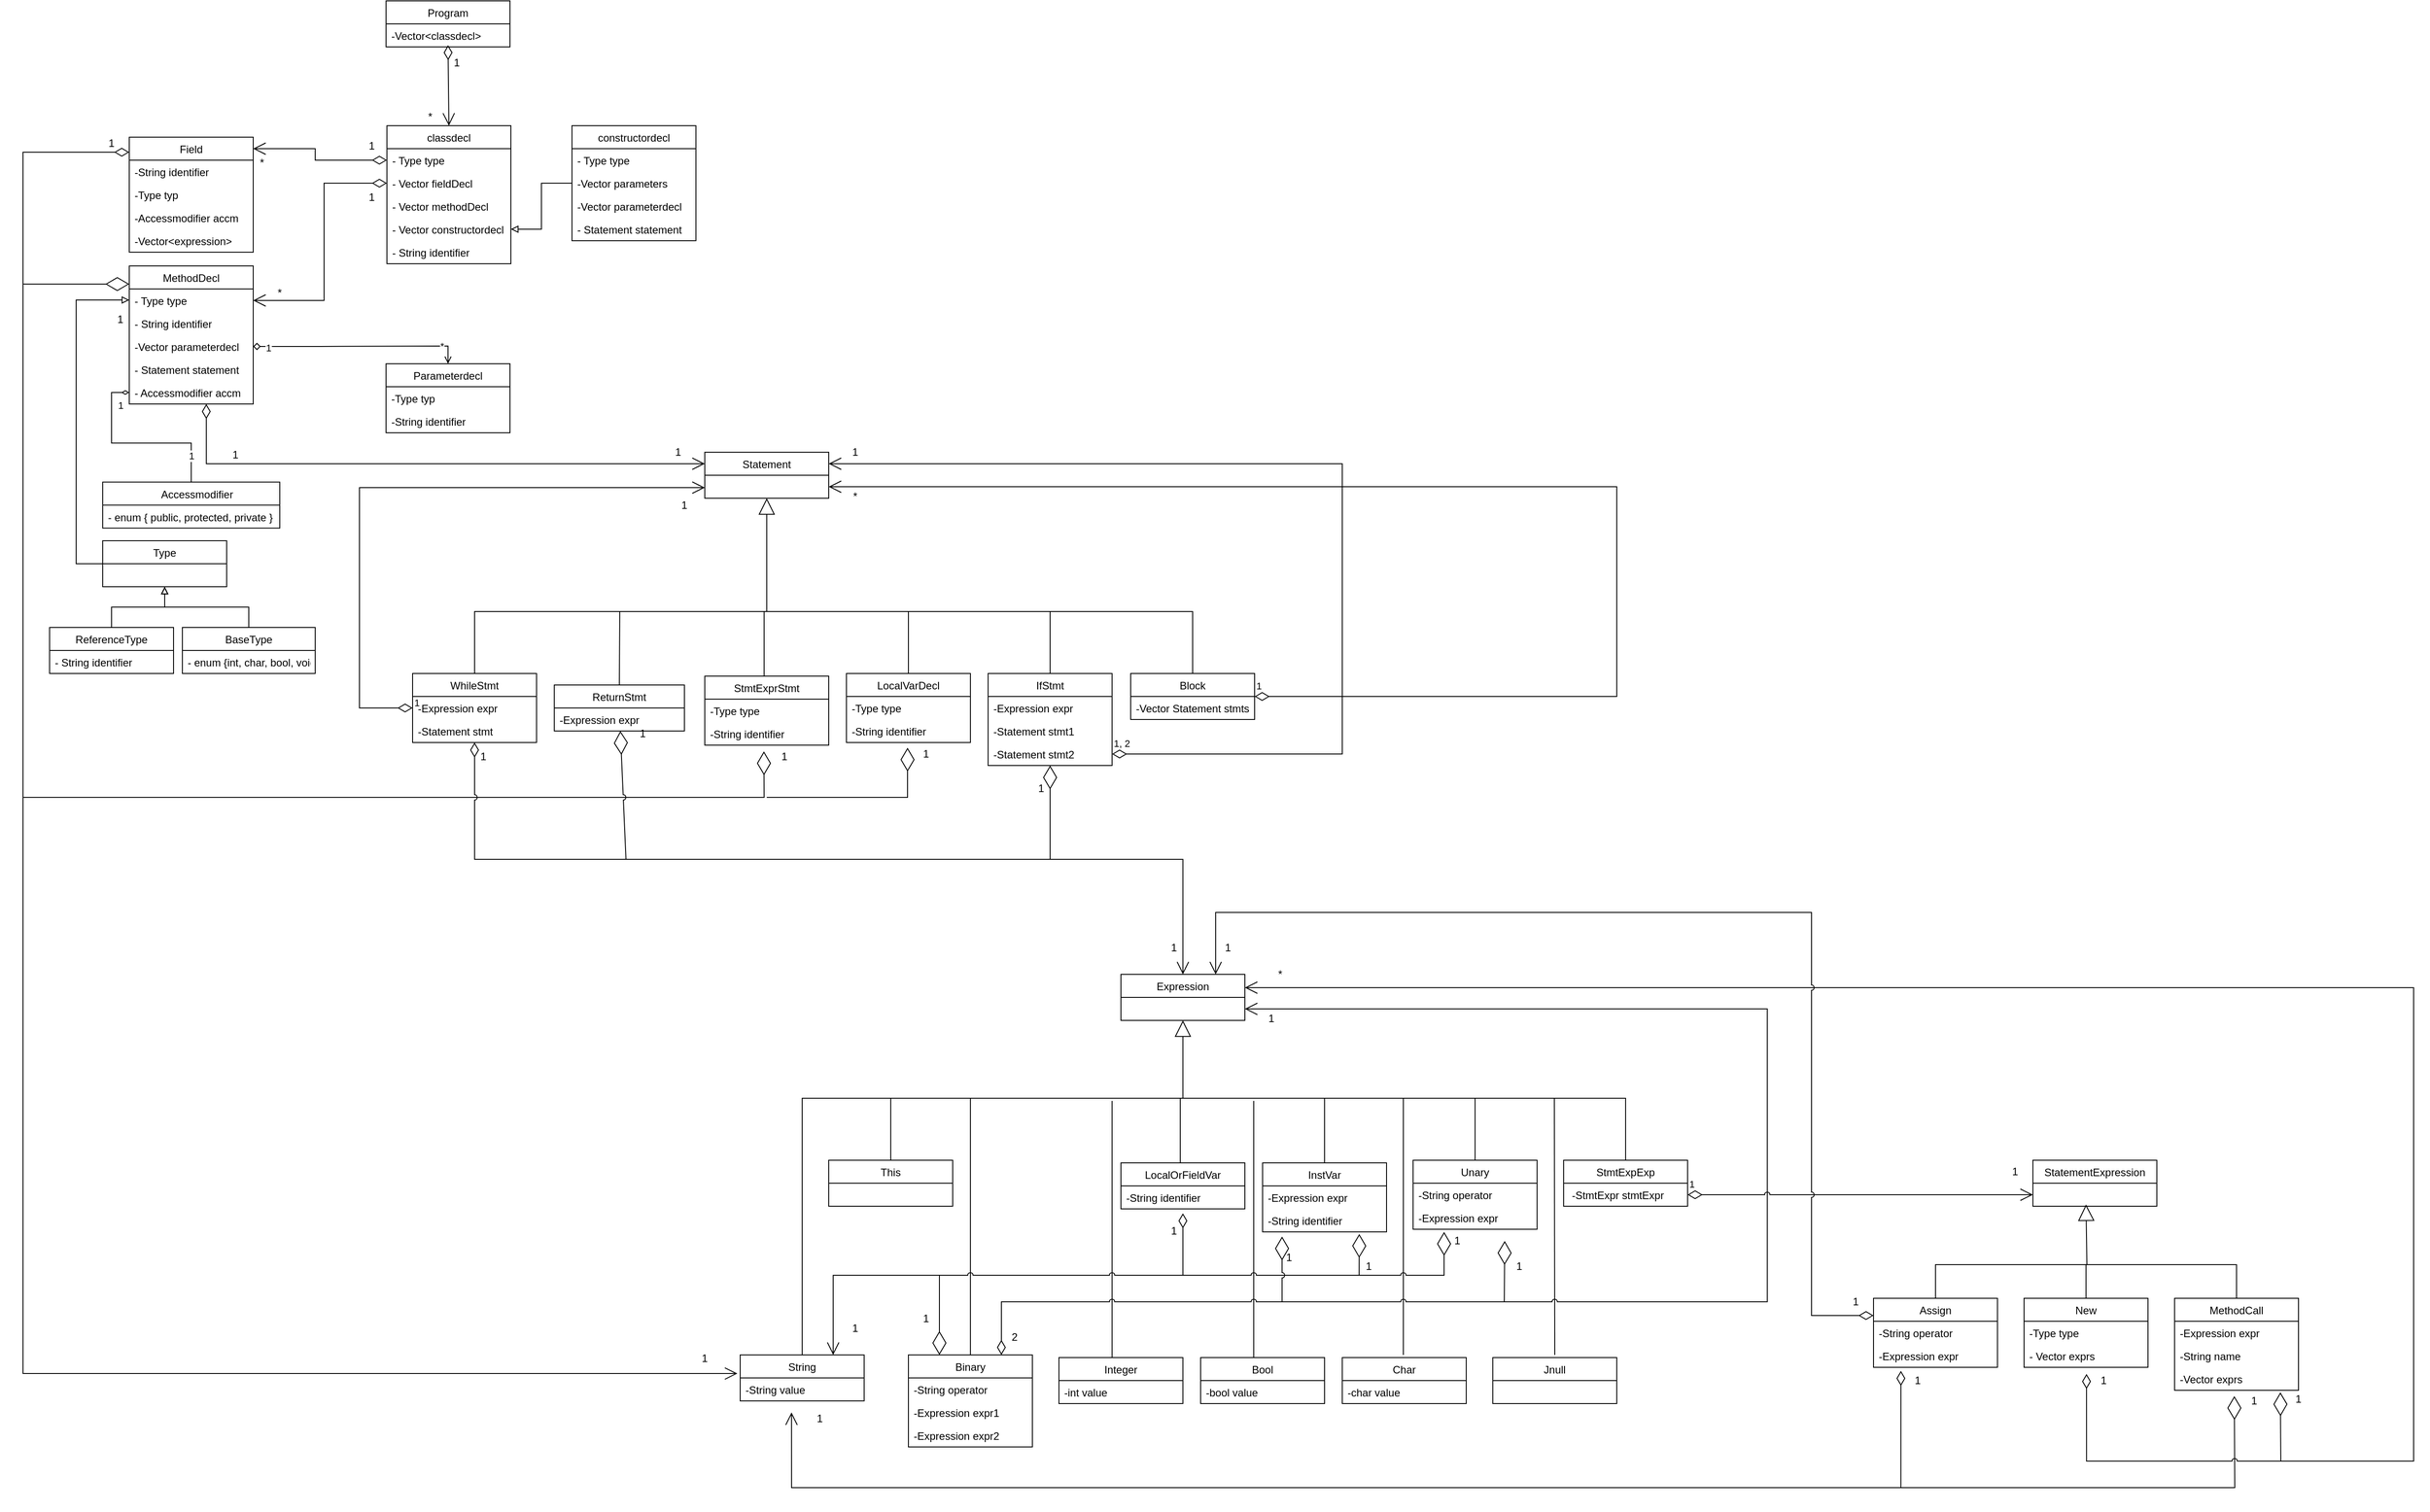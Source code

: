 <mxfile version="17.4.6" type="device"><diagram id="C5RBs43oDa-KdzZeNtuy" name="Page-1"><mxGraphModel dx="897" dy="484" grid="1" gridSize="10" guides="1" tooltips="1" connect="1" arrows="1" fold="1" page="1" pageScale="1" pageWidth="827" pageHeight="1169" math="0" shadow="0"><root><mxCell id="WIyWlLk6GJQsqaUBKTNV-0"/><mxCell id="WIyWlLk6GJQsqaUBKTNV-1" parent="WIyWlLk6GJQsqaUBKTNV-0"/><mxCell id="VrvGU2W12ch0SbocTRhd-0" value="classdecl" style="swimlane;fontStyle=0;childLayout=stackLayout;horizontal=1;startSize=26;fillColor=none;horizontalStack=0;resizeParent=1;resizeParentMax=0;resizeLast=0;collapsible=1;marginBottom=0;" parent="WIyWlLk6GJQsqaUBKTNV-1" vertex="1"><mxGeometry x="461" y="291" width="140" height="156" as="geometry"/></mxCell><mxCell id="VrvGU2W12ch0SbocTRhd-1" value="- Type type" style="text;strokeColor=none;fillColor=none;align=left;verticalAlign=top;spacingLeft=4;spacingRight=4;overflow=hidden;rotatable=0;points=[[0,0.5],[1,0.5]];portConstraint=eastwest;" parent="VrvGU2W12ch0SbocTRhd-0" vertex="1"><mxGeometry y="26" width="140" height="26" as="geometry"/></mxCell><mxCell id="VrvGU2W12ch0SbocTRhd-2" value="- Vector fieldDecl" style="text;strokeColor=none;fillColor=none;align=left;verticalAlign=top;spacingLeft=4;spacingRight=4;overflow=hidden;rotatable=0;points=[[0,0.5],[1,0.5]];portConstraint=eastwest;" parent="VrvGU2W12ch0SbocTRhd-0" vertex="1"><mxGeometry y="52" width="140" height="26" as="geometry"/></mxCell><mxCell id="VrvGU2W12ch0SbocTRhd-3" value="- Vector methodDecl" style="text;strokeColor=none;fillColor=none;align=left;verticalAlign=top;spacingLeft=4;spacingRight=4;overflow=hidden;rotatable=0;points=[[0,0.5],[1,0.5]];portConstraint=eastwest;" parent="VrvGU2W12ch0SbocTRhd-0" vertex="1"><mxGeometry y="78" width="140" height="26" as="geometry"/></mxCell><mxCell id="FQZKLi0rQuAC29nzpQbV-2" value="- Vector constructordecl" style="text;strokeColor=none;fillColor=none;align=left;verticalAlign=top;spacingLeft=4;spacingRight=4;overflow=hidden;rotatable=0;points=[[0,0.5],[1,0.5]];portConstraint=eastwest;" parent="VrvGU2W12ch0SbocTRhd-0" vertex="1"><mxGeometry y="104" width="140" height="26" as="geometry"/></mxCell><mxCell id="FQZKLi0rQuAC29nzpQbV-13" value="- String identifier" style="text;strokeColor=none;fillColor=none;align=left;verticalAlign=top;spacingLeft=4;spacingRight=4;overflow=hidden;rotatable=0;points=[[0,0.5],[1,0.5]];portConstraint=eastwest;" parent="VrvGU2W12ch0SbocTRhd-0" vertex="1"><mxGeometry y="130" width="140" height="26" as="geometry"/></mxCell><mxCell id="VrvGU2W12ch0SbocTRhd-4" value="Field" style="swimlane;fontStyle=0;childLayout=stackLayout;horizontal=1;startSize=26;fillColor=none;horizontalStack=0;resizeParent=1;resizeParentMax=0;resizeLast=0;collapsible=1;marginBottom=0;" parent="WIyWlLk6GJQsqaUBKTNV-1" vertex="1"><mxGeometry x="170" y="304" width="140" height="130" as="geometry"/></mxCell><mxCell id="VrvGU2W12ch0SbocTRhd-6" value="-String identifier" style="text;strokeColor=none;fillColor=none;align=left;verticalAlign=top;spacingLeft=4;spacingRight=4;overflow=hidden;rotatable=0;points=[[0,0.5],[1,0.5]];portConstraint=eastwest;" parent="VrvGU2W12ch0SbocTRhd-4" vertex="1"><mxGeometry y="26" width="140" height="26" as="geometry"/></mxCell><mxCell id="VrvGU2W12ch0SbocTRhd-7" value="-Type typ" style="text;strokeColor=none;fillColor=none;align=left;verticalAlign=top;spacingLeft=4;spacingRight=4;overflow=hidden;rotatable=0;points=[[0,0.5],[1,0.5]];portConstraint=eastwest;" parent="VrvGU2W12ch0SbocTRhd-4" vertex="1"><mxGeometry y="52" width="140" height="26" as="geometry"/></mxCell><mxCell id="FQZKLi0rQuAC29nzpQbV-3" value="-Accessmodifier accm" style="text;strokeColor=none;fillColor=none;align=left;verticalAlign=top;spacingLeft=4;spacingRight=4;overflow=hidden;rotatable=0;points=[[0,0.5],[1,0.5]];portConstraint=eastwest;" parent="VrvGU2W12ch0SbocTRhd-4" vertex="1"><mxGeometry y="78" width="140" height="26" as="geometry"/></mxCell><mxCell id="FQZKLi0rQuAC29nzpQbV-8" value="-Vector&lt;expression&gt;" style="text;strokeColor=none;fillColor=none;align=left;verticalAlign=top;spacingLeft=4;spacingRight=4;overflow=hidden;rotatable=0;points=[[0,0.5],[1,0.5]];portConstraint=eastwest;" parent="VrvGU2W12ch0SbocTRhd-4" vertex="1"><mxGeometry y="104" width="140" height="26" as="geometry"/></mxCell><mxCell id="VrvGU2W12ch0SbocTRhd-8" value="MethodDecl" style="swimlane;fontStyle=0;childLayout=stackLayout;horizontal=1;startSize=26;fillColor=none;horizontalStack=0;resizeParent=1;resizeParentMax=0;resizeLast=0;collapsible=1;marginBottom=0;" parent="WIyWlLk6GJQsqaUBKTNV-1" vertex="1"><mxGeometry x="170" y="449.5" width="140" height="156" as="geometry"/></mxCell><mxCell id="VrvGU2W12ch0SbocTRhd-9" value="- Type type" style="text;strokeColor=none;fillColor=none;align=left;verticalAlign=top;spacingLeft=4;spacingRight=4;overflow=hidden;rotatable=0;points=[[0,0.5],[1,0.5]];portConstraint=eastwest;" parent="VrvGU2W12ch0SbocTRhd-8" vertex="1"><mxGeometry y="26" width="140" height="26" as="geometry"/></mxCell><mxCell id="VrvGU2W12ch0SbocTRhd-10" value="- String identifier" style="text;strokeColor=none;fillColor=none;align=left;verticalAlign=top;spacingLeft=4;spacingRight=4;overflow=hidden;rotatable=0;points=[[0,0.5],[1,0.5]];portConstraint=eastwest;" parent="VrvGU2W12ch0SbocTRhd-8" vertex="1"><mxGeometry y="52" width="140" height="26" as="geometry"/></mxCell><mxCell id="FQZKLi0rQuAC29nzpQbV-14" value="-Vector parameterdecl" style="text;strokeColor=none;fillColor=none;align=left;verticalAlign=top;spacingLeft=4;spacingRight=4;overflow=hidden;rotatable=0;points=[[0,0.5],[1,0.5]];portConstraint=eastwest;" parent="VrvGU2W12ch0SbocTRhd-8" vertex="1"><mxGeometry y="78" width="140" height="26" as="geometry"/></mxCell><mxCell id="VrvGU2W12ch0SbocTRhd-11" value="- Statement statement" style="text;strokeColor=none;fillColor=none;align=left;verticalAlign=top;spacingLeft=4;spacingRight=4;overflow=hidden;rotatable=0;points=[[0,0.5],[1,0.5]];portConstraint=eastwest;" parent="VrvGU2W12ch0SbocTRhd-8" vertex="1"><mxGeometry y="104" width="140" height="26" as="geometry"/></mxCell><mxCell id="FQZKLi0rQuAC29nzpQbV-10" value="- Accessmodifier accm" style="text;strokeColor=none;fillColor=none;align=left;verticalAlign=top;spacingLeft=4;spacingRight=4;overflow=hidden;rotatable=0;points=[[0,0.5],[1,0.5]];portConstraint=eastwest;" parent="VrvGU2W12ch0SbocTRhd-8" vertex="1"><mxGeometry y="130" width="140" height="26" as="geometry"/></mxCell><mxCell id="VrvGU2W12ch0SbocTRhd-22" value="Statement" style="swimlane;fontStyle=0;childLayout=stackLayout;horizontal=1;startSize=26;fillColor=none;horizontalStack=0;resizeParent=1;resizeParentMax=0;resizeLast=0;collapsible=1;marginBottom=0;" parent="WIyWlLk6GJQsqaUBKTNV-1" vertex="1"><mxGeometry x="820" y="660" width="140" height="52" as="geometry"/></mxCell><mxCell id="VrvGU2W12ch0SbocTRhd-26" value="ReturnStmt" style="swimlane;fontStyle=0;childLayout=stackLayout;horizontal=1;startSize=26;fillColor=none;horizontalStack=0;resizeParent=1;resizeParentMax=0;resizeLast=0;collapsible=1;marginBottom=0;" parent="WIyWlLk6GJQsqaUBKTNV-1" vertex="1"><mxGeometry x="650" y="923" width="147" height="52" as="geometry"/></mxCell><mxCell id="FQZKLi0rQuAC29nzpQbV-61" value="-Expression expr" style="text;strokeColor=none;fillColor=none;align=left;verticalAlign=top;spacingLeft=4;spacingRight=4;overflow=hidden;rotatable=0;points=[[0,0.5],[1,0.5]];portConstraint=eastwest;" parent="VrvGU2W12ch0SbocTRhd-26" vertex="1"><mxGeometry y="26" width="147" height="26" as="geometry"/></mxCell><mxCell id="VrvGU2W12ch0SbocTRhd-30" value="WhileStmt" style="swimlane;fontStyle=0;childLayout=stackLayout;horizontal=1;startSize=26;fillColor=none;horizontalStack=0;resizeParent=1;resizeParentMax=0;resizeLast=0;collapsible=1;marginBottom=0;" parent="WIyWlLk6GJQsqaUBKTNV-1" vertex="1"><mxGeometry x="490" y="910" width="140" height="78" as="geometry"/></mxCell><mxCell id="VrvGU2W12ch0SbocTRhd-31" value="-Expression expr" style="text;strokeColor=none;fillColor=none;align=left;verticalAlign=top;spacingLeft=4;spacingRight=4;overflow=hidden;rotatable=0;points=[[0,0.5],[1,0.5]];portConstraint=eastwest;" parent="VrvGU2W12ch0SbocTRhd-30" vertex="1"><mxGeometry y="26" width="140" height="26" as="geometry"/></mxCell><mxCell id="VrvGU2W12ch0SbocTRhd-32" value="-Statement stmt" style="text;strokeColor=none;fillColor=none;align=left;verticalAlign=top;spacingLeft=4;spacingRight=4;overflow=hidden;rotatable=0;points=[[0,0.5],[1,0.5]];portConstraint=eastwest;" parent="VrvGU2W12ch0SbocTRhd-30" vertex="1"><mxGeometry y="52" width="140" height="26" as="geometry"/></mxCell><mxCell id="VrvGU2W12ch0SbocTRhd-34" value="LocalVarDecl" style="swimlane;fontStyle=0;childLayout=stackLayout;horizontal=1;startSize=26;fillColor=none;horizontalStack=0;resizeParent=1;resizeParentMax=0;resizeLast=0;collapsible=1;marginBottom=0;" parent="WIyWlLk6GJQsqaUBKTNV-1" vertex="1"><mxGeometry x="980" y="910" width="140" height="78" as="geometry"/></mxCell><mxCell id="VrvGU2W12ch0SbocTRhd-35" value="-Type type" style="text;strokeColor=none;fillColor=none;align=left;verticalAlign=top;spacingLeft=4;spacingRight=4;overflow=hidden;rotatable=0;points=[[0,0.5],[1,0.5]];portConstraint=eastwest;" parent="VrvGU2W12ch0SbocTRhd-34" vertex="1"><mxGeometry y="26" width="140" height="26" as="geometry"/></mxCell><mxCell id="VrvGU2W12ch0SbocTRhd-36" value="-String identifier" style="text;strokeColor=none;fillColor=none;align=left;verticalAlign=top;spacingLeft=4;spacingRight=4;overflow=hidden;rotatable=0;points=[[0,0.5],[1,0.5]];portConstraint=eastwest;" parent="VrvGU2W12ch0SbocTRhd-34" vertex="1"><mxGeometry y="52" width="140" height="26" as="geometry"/></mxCell><mxCell id="VrvGU2W12ch0SbocTRhd-38" value="IfStmt" style="swimlane;fontStyle=0;childLayout=stackLayout;horizontal=1;startSize=26;fillColor=none;horizontalStack=0;resizeParent=1;resizeParentMax=0;resizeLast=0;collapsible=1;marginBottom=0;" parent="WIyWlLk6GJQsqaUBKTNV-1" vertex="1"><mxGeometry x="1140" y="910" width="140" height="104" as="geometry"/></mxCell><mxCell id="VrvGU2W12ch0SbocTRhd-39" value="-Expression expr" style="text;strokeColor=none;fillColor=none;align=left;verticalAlign=top;spacingLeft=4;spacingRight=4;overflow=hidden;rotatable=0;points=[[0,0.5],[1,0.5]];portConstraint=eastwest;" parent="VrvGU2W12ch0SbocTRhd-38" vertex="1"><mxGeometry y="26" width="140" height="26" as="geometry"/></mxCell><mxCell id="VrvGU2W12ch0SbocTRhd-40" value="-Statement stmt1" style="text;strokeColor=none;fillColor=none;align=left;verticalAlign=top;spacingLeft=4;spacingRight=4;overflow=hidden;rotatable=0;points=[[0,0.5],[1,0.5]];portConstraint=eastwest;" parent="VrvGU2W12ch0SbocTRhd-38" vertex="1"><mxGeometry y="52" width="140" height="26" as="geometry"/></mxCell><mxCell id="VrvGU2W12ch0SbocTRhd-41" value="-Statement stmt2 " style="text;strokeColor=none;fillColor=none;align=left;verticalAlign=top;spacingLeft=4;spacingRight=4;overflow=hidden;rotatable=0;points=[[0,0.5],[1,0.5]];portConstraint=eastwest;" parent="VrvGU2W12ch0SbocTRhd-38" vertex="1"><mxGeometry y="78" width="140" height="26" as="geometry"/></mxCell><mxCell id="VrvGU2W12ch0SbocTRhd-42" value="StmtExprStmt" style="swimlane;fontStyle=0;childLayout=stackLayout;horizontal=1;startSize=26;fillColor=none;horizontalStack=0;resizeParent=1;resizeParentMax=0;resizeLast=0;collapsible=1;marginBottom=0;" parent="WIyWlLk6GJQsqaUBKTNV-1" vertex="1"><mxGeometry x="820" y="913" width="140" height="78" as="geometry"/></mxCell><mxCell id="VrvGU2W12ch0SbocTRhd-43" value="-Type type" style="text;strokeColor=none;fillColor=none;align=left;verticalAlign=top;spacingLeft=4;spacingRight=4;overflow=hidden;rotatable=0;points=[[0,0.5],[1,0.5]];portConstraint=eastwest;" parent="VrvGU2W12ch0SbocTRhd-42" vertex="1"><mxGeometry y="26" width="140" height="26" as="geometry"/></mxCell><mxCell id="VrvGU2W12ch0SbocTRhd-44" value="-String identifier" style="text;strokeColor=none;fillColor=none;align=left;verticalAlign=top;spacingLeft=4;spacingRight=4;overflow=hidden;rotatable=0;points=[[0,0.5],[1,0.5]];portConstraint=eastwest;" parent="VrvGU2W12ch0SbocTRhd-42" vertex="1"><mxGeometry y="52" width="140" height="26" as="geometry"/></mxCell><mxCell id="VrvGU2W12ch0SbocTRhd-46" value="" style="endArrow=block;endSize=16;endFill=0;html=1;rounded=0;exitX=0.5;exitY=0;exitDx=0;exitDy=0;entryX=0.5;entryY=1;entryDx=0;entryDy=0;" parent="WIyWlLk6GJQsqaUBKTNV-1" source="VrvGU2W12ch0SbocTRhd-30" target="VrvGU2W12ch0SbocTRhd-22" edge="1"><mxGeometry width="160" relative="1" as="geometry"><mxPoint x="690" y="850" as="sourcePoint"/><mxPoint x="850" y="850" as="targetPoint"/><Array as="points"><mxPoint x="560" y="840"/><mxPoint x="890" y="840"/></Array></mxGeometry></mxCell><mxCell id="VrvGU2W12ch0SbocTRhd-51" value="" style="endArrow=none;html=1;rounded=0;exitX=0.5;exitY=0;exitDx=0;exitDy=0;" parent="WIyWlLk6GJQsqaUBKTNV-1" source="VrvGU2W12ch0SbocTRhd-26" edge="1"><mxGeometry width="50" height="50" relative="1" as="geometry"><mxPoint x="650" y="850" as="sourcePoint"/><mxPoint x="724" y="840" as="targetPoint"/></mxGeometry></mxCell><mxCell id="VrvGU2W12ch0SbocTRhd-52" value="" style="endArrow=none;html=1;rounded=0;exitX=0.5;exitY=0;exitDx=0;exitDy=0;" parent="WIyWlLk6GJQsqaUBKTNV-1" edge="1"><mxGeometry width="50" height="50" relative="1" as="geometry"><mxPoint x="887" y="913" as="sourcePoint"/><mxPoint x="887" y="840" as="targetPoint"/></mxGeometry></mxCell><mxCell id="VrvGU2W12ch0SbocTRhd-53" value="" style="endArrow=none;html=1;rounded=0;exitX=0.5;exitY=0;exitDx=0;exitDy=0;" parent="WIyWlLk6GJQsqaUBKTNV-1" source="VrvGU2W12ch0SbocTRhd-34" edge="1"><mxGeometry width="50" height="50" relative="1" as="geometry"><mxPoint x="1030" y="880" as="sourcePoint"/><mxPoint x="890" y="840" as="targetPoint"/><Array as="points"><mxPoint x="1050" y="840"/></Array></mxGeometry></mxCell><mxCell id="VrvGU2W12ch0SbocTRhd-54" value="" style="endArrow=none;html=1;rounded=0;exitX=0.5;exitY=0;exitDx=0;exitDy=0;" parent="WIyWlLk6GJQsqaUBKTNV-1" source="VrvGU2W12ch0SbocTRhd-38" edge="1"><mxGeometry width="50" height="50" relative="1" as="geometry"><mxPoint x="1180" y="850" as="sourcePoint"/><mxPoint x="1050" y="840" as="targetPoint"/><Array as="points"><mxPoint x="1210" y="840"/></Array></mxGeometry></mxCell><mxCell id="VrvGU2W12ch0SbocTRhd-55" value="Expression" style="swimlane;fontStyle=0;childLayout=stackLayout;horizontal=1;startSize=26;fillColor=none;horizontalStack=0;resizeParent=1;resizeParentMax=0;resizeLast=0;collapsible=1;marginBottom=0;" parent="WIyWlLk6GJQsqaUBKTNV-1" vertex="1"><mxGeometry x="1290" y="1250" width="140" height="52" as="geometry"/></mxCell><mxCell id="VrvGU2W12ch0SbocTRhd-63" value="This" style="swimlane;fontStyle=0;childLayout=stackLayout;horizontal=1;startSize=26;fillColor=none;horizontalStack=0;resizeParent=1;resizeParentMax=0;resizeLast=0;collapsible=1;marginBottom=0;" parent="WIyWlLk6GJQsqaUBKTNV-1" vertex="1"><mxGeometry x="960" y="1460" width="140" height="52" as="geometry"/></mxCell><mxCell id="VrvGU2W12ch0SbocTRhd-67" value="InstVar" style="swimlane;fontStyle=0;childLayout=stackLayout;horizontal=1;startSize=26;fillColor=none;horizontalStack=0;resizeParent=1;resizeParentMax=0;resizeLast=0;collapsible=1;marginBottom=0;" parent="WIyWlLk6GJQsqaUBKTNV-1" vertex="1"><mxGeometry x="1450" y="1463" width="140" height="78" as="geometry"/></mxCell><mxCell id="VrvGU2W12ch0SbocTRhd-68" value="-Expression expr" style="text;strokeColor=none;fillColor=none;align=left;verticalAlign=top;spacingLeft=4;spacingRight=4;overflow=hidden;rotatable=0;points=[[0,0.5],[1,0.5]];portConstraint=eastwest;" parent="VrvGU2W12ch0SbocTRhd-67" vertex="1"><mxGeometry y="26" width="140" height="26" as="geometry"/></mxCell><mxCell id="VrvGU2W12ch0SbocTRhd-69" value="-String identifier" style="text;strokeColor=none;fillColor=none;align=left;verticalAlign=top;spacingLeft=4;spacingRight=4;overflow=hidden;rotatable=0;points=[[0,0.5],[1,0.5]];portConstraint=eastwest;" parent="VrvGU2W12ch0SbocTRhd-67" vertex="1"><mxGeometry y="52" width="140" height="26" as="geometry"/></mxCell><mxCell id="VrvGU2W12ch0SbocTRhd-71" value="Unary" style="swimlane;fontStyle=0;childLayout=stackLayout;horizontal=1;startSize=26;fillColor=none;horizontalStack=0;resizeParent=1;resizeParentMax=0;resizeLast=0;collapsible=1;marginBottom=0;" parent="WIyWlLk6GJQsqaUBKTNV-1" vertex="1"><mxGeometry x="1620" y="1460" width="140" height="78" as="geometry"/></mxCell><mxCell id="VrvGU2W12ch0SbocTRhd-72" value="-String operator" style="text;strokeColor=none;fillColor=none;align=left;verticalAlign=top;spacingLeft=4;spacingRight=4;overflow=hidden;rotatable=0;points=[[0,0.5],[1,0.5]];portConstraint=eastwest;" parent="VrvGU2W12ch0SbocTRhd-71" vertex="1"><mxGeometry y="26" width="140" height="26" as="geometry"/></mxCell><mxCell id="VrvGU2W12ch0SbocTRhd-73" value="-Expression expr" style="text;strokeColor=none;fillColor=none;align=left;verticalAlign=top;spacingLeft=4;spacingRight=4;overflow=hidden;rotatable=0;points=[[0,0.5],[1,0.5]];portConstraint=eastwest;" parent="VrvGU2W12ch0SbocTRhd-71" vertex="1"><mxGeometry y="52" width="140" height="26" as="geometry"/></mxCell><mxCell id="VrvGU2W12ch0SbocTRhd-75" value="LocalOrFieldVar" style="swimlane;fontStyle=0;childLayout=stackLayout;horizontal=1;startSize=26;fillColor=none;horizontalStack=0;resizeParent=1;resizeParentMax=0;resizeLast=0;collapsible=1;marginBottom=0;" parent="WIyWlLk6GJQsqaUBKTNV-1" vertex="1"><mxGeometry x="1290" y="1463" width="140" height="52" as="geometry"/></mxCell><mxCell id="VrvGU2W12ch0SbocTRhd-76" value="-String identifier" style="text;strokeColor=none;fillColor=none;align=left;verticalAlign=top;spacingLeft=4;spacingRight=4;overflow=hidden;rotatable=0;points=[[0,0.5],[1,0.5]];portConstraint=eastwest;" parent="VrvGU2W12ch0SbocTRhd-75" vertex="1"><mxGeometry y="26" width="140" height="26" as="geometry"/></mxCell><mxCell id="VrvGU2W12ch0SbocTRhd-79" value="" style="endArrow=block;endSize=16;endFill=0;html=1;rounded=0;exitX=0.5;exitY=0;exitDx=0;exitDy=0;entryX=0.5;entryY=1;entryDx=0;entryDy=0;" parent="WIyWlLk6GJQsqaUBKTNV-1" source="VrvGU2W12ch0SbocTRhd-63" target="VrvGU2W12ch0SbocTRhd-55" edge="1"><mxGeometry width="160" relative="1" as="geometry"><mxPoint x="1160" y="1400" as="sourcePoint"/><mxPoint x="1320" y="1400" as="targetPoint"/><Array as="points"><mxPoint x="1030" y="1390"/><mxPoint x="1360" y="1390"/></Array></mxGeometry></mxCell><mxCell id="VrvGU2W12ch0SbocTRhd-81" value="" style="endArrow=none;html=1;rounded=0;exitX=0.5;exitY=0;exitDx=0;exitDy=0;" parent="WIyWlLk6GJQsqaUBKTNV-1" edge="1"><mxGeometry width="50" height="50" relative="1" as="geometry"><mxPoint x="1357" y="1463" as="sourcePoint"/><mxPoint x="1357" y="1390" as="targetPoint"/></mxGeometry></mxCell><mxCell id="VrvGU2W12ch0SbocTRhd-82" value="" style="endArrow=none;html=1;rounded=0;exitX=0.5;exitY=0;exitDx=0;exitDy=0;" parent="WIyWlLk6GJQsqaUBKTNV-1" source="VrvGU2W12ch0SbocTRhd-67" edge="1"><mxGeometry width="50" height="50" relative="1" as="geometry"><mxPoint x="1500" y="1430" as="sourcePoint"/><mxPoint x="1360" y="1390" as="targetPoint"/><Array as="points"><mxPoint x="1520" y="1390"/></Array></mxGeometry></mxCell><mxCell id="VrvGU2W12ch0SbocTRhd-83" value="" style="endArrow=none;html=1;rounded=0;exitX=0.5;exitY=0;exitDx=0;exitDy=0;" parent="WIyWlLk6GJQsqaUBKTNV-1" source="VrvGU2W12ch0SbocTRhd-71" edge="1"><mxGeometry width="50" height="50" relative="1" as="geometry"><mxPoint x="1650" y="1400" as="sourcePoint"/><mxPoint x="1520" y="1390" as="targetPoint"/><Array as="points"><mxPoint x="1690" y="1390"/></Array></mxGeometry></mxCell><mxCell id="VrvGU2W12ch0SbocTRhd-84" value="Integer" style="swimlane;fontStyle=0;childLayout=stackLayout;horizontal=1;startSize=26;fillColor=none;horizontalStack=0;resizeParent=1;resizeParentMax=0;resizeLast=0;collapsible=1;marginBottom=0;" parent="WIyWlLk6GJQsqaUBKTNV-1" vertex="1"><mxGeometry x="1220" y="1683" width="140" height="52" as="geometry"/></mxCell><mxCell id="VrvGU2W12ch0SbocTRhd-85" value="-int value" style="text;strokeColor=none;fillColor=none;align=left;verticalAlign=top;spacingLeft=4;spacingRight=4;overflow=hidden;rotatable=0;points=[[0,0.5],[1,0.5]];portConstraint=eastwest;" parent="VrvGU2W12ch0SbocTRhd-84" vertex="1"><mxGeometry y="26" width="140" height="26" as="geometry"/></mxCell><mxCell id="VrvGU2W12ch0SbocTRhd-88" value="Binary" style="swimlane;fontStyle=0;childLayout=stackLayout;horizontal=1;startSize=26;fillColor=none;horizontalStack=0;resizeParent=1;resizeParentMax=0;resizeLast=0;collapsible=1;marginBottom=0;" parent="WIyWlLk6GJQsqaUBKTNV-1" vertex="1"><mxGeometry x="1050" y="1680" width="140" height="104" as="geometry"/></mxCell><mxCell id="VrvGU2W12ch0SbocTRhd-89" value="-String operator" style="text;strokeColor=none;fillColor=none;align=left;verticalAlign=top;spacingLeft=4;spacingRight=4;overflow=hidden;rotatable=0;points=[[0,0.5],[1,0.5]];portConstraint=eastwest;" parent="VrvGU2W12ch0SbocTRhd-88" vertex="1"><mxGeometry y="26" width="140" height="26" as="geometry"/></mxCell><mxCell id="VrvGU2W12ch0SbocTRhd-90" value="-Expression expr1" style="text;strokeColor=none;fillColor=none;align=left;verticalAlign=top;spacingLeft=4;spacingRight=4;overflow=hidden;rotatable=0;points=[[0,0.5],[1,0.5]];portConstraint=eastwest;" parent="VrvGU2W12ch0SbocTRhd-88" vertex="1"><mxGeometry y="52" width="140" height="26" as="geometry"/></mxCell><mxCell id="VrvGU2W12ch0SbocTRhd-91" value="-Expression expr2" style="text;strokeColor=none;fillColor=none;align=left;verticalAlign=top;spacingLeft=4;spacingRight=4;overflow=hidden;rotatable=0;points=[[0,0.5],[1,0.5]];portConstraint=eastwest;" parent="VrvGU2W12ch0SbocTRhd-88" vertex="1"><mxGeometry y="78" width="140" height="26" as="geometry"/></mxCell><mxCell id="VrvGU2W12ch0SbocTRhd-92" value="Char" style="swimlane;fontStyle=0;childLayout=stackLayout;horizontal=1;startSize=26;fillColor=none;horizontalStack=0;resizeParent=1;resizeParentMax=0;resizeLast=0;collapsible=1;marginBottom=0;" parent="WIyWlLk6GJQsqaUBKTNV-1" vertex="1"><mxGeometry x="1540" y="1683" width="140" height="52" as="geometry"/></mxCell><mxCell id="VrvGU2W12ch0SbocTRhd-93" value="-char value" style="text;strokeColor=none;fillColor=none;align=left;verticalAlign=top;spacingLeft=4;spacingRight=4;overflow=hidden;rotatable=0;points=[[0,0.5],[1,0.5]];portConstraint=eastwest;" parent="VrvGU2W12ch0SbocTRhd-92" vertex="1"><mxGeometry y="26" width="140" height="26" as="geometry"/></mxCell><mxCell id="VrvGU2W12ch0SbocTRhd-100" value="Bool" style="swimlane;fontStyle=0;childLayout=stackLayout;horizontal=1;startSize=26;fillColor=none;horizontalStack=0;resizeParent=1;resizeParentMax=0;resizeLast=0;collapsible=1;marginBottom=0;" parent="WIyWlLk6GJQsqaUBKTNV-1" vertex="1"><mxGeometry x="1380" y="1683" width="140" height="52" as="geometry"/></mxCell><mxCell id="VrvGU2W12ch0SbocTRhd-101" value="-bool value" style="text;strokeColor=none;fillColor=none;align=left;verticalAlign=top;spacingLeft=4;spacingRight=4;overflow=hidden;rotatable=0;points=[[0,0.5],[1,0.5]];portConstraint=eastwest;" parent="VrvGU2W12ch0SbocTRhd-100" vertex="1"><mxGeometry y="26" width="140" height="26" as="geometry"/></mxCell><mxCell id="VrvGU2W12ch0SbocTRhd-104" value="Jnull" style="swimlane;fontStyle=0;childLayout=stackLayout;horizontal=1;startSize=26;fillColor=none;horizontalStack=0;resizeParent=1;resizeParentMax=0;resizeLast=0;collapsible=1;marginBottom=0;" parent="WIyWlLk6GJQsqaUBKTNV-1" vertex="1"><mxGeometry x="1710" y="1683" width="140" height="52" as="geometry"/></mxCell><mxCell id="VrvGU2W12ch0SbocTRhd-108" value="String" style="swimlane;fontStyle=0;childLayout=stackLayout;horizontal=1;startSize=26;fillColor=none;horizontalStack=0;resizeParent=1;resizeParentMax=0;resizeLast=0;collapsible=1;marginBottom=0;" parent="WIyWlLk6GJQsqaUBKTNV-1" vertex="1"><mxGeometry x="860" y="1680" width="140" height="52" as="geometry"/></mxCell><mxCell id="VrvGU2W12ch0SbocTRhd-109" value="-String value" style="text;strokeColor=none;fillColor=none;align=left;verticalAlign=top;spacingLeft=4;spacingRight=4;overflow=hidden;rotatable=0;points=[[0,0.5],[1,0.5]];portConstraint=eastwest;" parent="VrvGU2W12ch0SbocTRhd-108" vertex="1"><mxGeometry y="26" width="140" height="26" as="geometry"/></mxCell><mxCell id="VrvGU2W12ch0SbocTRhd-112" value="StmtExpExp" style="swimlane;fontStyle=0;childLayout=stackLayout;horizontal=1;startSize=26;fillColor=none;horizontalStack=0;resizeParent=1;resizeParentMax=0;resizeLast=0;collapsible=1;marginBottom=0;" parent="WIyWlLk6GJQsqaUBKTNV-1" vertex="1"><mxGeometry x="1790" y="1460" width="140" height="52" as="geometry"/></mxCell><mxCell id="VrvGU2W12ch0SbocTRhd-113" value=" -StmtExpr stmtExpr" style="text;strokeColor=none;fillColor=none;align=left;verticalAlign=top;spacingLeft=4;spacingRight=4;overflow=hidden;rotatable=0;points=[[0,0.5],[1,0.5]];portConstraint=eastwest;" parent="VrvGU2W12ch0SbocTRhd-112" vertex="1"><mxGeometry y="26" width="140" height="26" as="geometry"/></mxCell><mxCell id="VrvGU2W12ch0SbocTRhd-116" value="" style="endArrow=none;html=1;rounded=0;exitX=0.5;exitY=0;exitDx=0;exitDy=0;" parent="WIyWlLk6GJQsqaUBKTNV-1" source="VrvGU2W12ch0SbocTRhd-112" edge="1"><mxGeometry width="50" height="50" relative="1" as="geometry"><mxPoint x="1810" y="1640" as="sourcePoint"/><mxPoint x="1680" y="1390" as="targetPoint"/><Array as="points"><mxPoint x="1860" y="1390"/></Array></mxGeometry></mxCell><mxCell id="VrvGU2W12ch0SbocTRhd-117" value="" style="endArrow=none;html=1;rounded=0;exitX=0.5;exitY=0;exitDx=0;exitDy=0;" parent="WIyWlLk6GJQsqaUBKTNV-1" source="VrvGU2W12ch0SbocTRhd-108" edge="1"><mxGeometry width="50" height="50" relative="1" as="geometry"><mxPoint x="870" y="1460" as="sourcePoint"/><mxPoint x="1030" y="1390" as="targetPoint"/><Array as="points"><mxPoint x="930" y="1390"/></Array></mxGeometry></mxCell><mxCell id="VrvGU2W12ch0SbocTRhd-118" value="" style="endArrow=none;html=1;rounded=0;exitX=0.5;exitY=0;exitDx=0;exitDy=0;" parent="WIyWlLk6GJQsqaUBKTNV-1" source="VrvGU2W12ch0SbocTRhd-88" edge="1"><mxGeometry width="50" height="50" relative="1" as="geometry"><mxPoint x="1130" y="1650" as="sourcePoint"/><mxPoint x="1120" y="1390" as="targetPoint"/></mxGeometry></mxCell><mxCell id="VrvGU2W12ch0SbocTRhd-119" value="" style="endArrow=none;html=1;rounded=0;exitX=0.5;exitY=0;exitDx=0;exitDy=0;" parent="WIyWlLk6GJQsqaUBKTNV-1" edge="1"><mxGeometry width="50" height="50" relative="1" as="geometry"><mxPoint x="1280" y="1683" as="sourcePoint"/><mxPoint x="1280" y="1393" as="targetPoint"/></mxGeometry></mxCell><mxCell id="VrvGU2W12ch0SbocTRhd-120" value="" style="endArrow=none;html=1;rounded=0;exitX=0.5;exitY=0;exitDx=0;exitDy=0;" parent="WIyWlLk6GJQsqaUBKTNV-1" edge="1"><mxGeometry width="50" height="50" relative="1" as="geometry"><mxPoint x="1440" y="1683" as="sourcePoint"/><mxPoint x="1440" y="1393" as="targetPoint"/></mxGeometry></mxCell><mxCell id="VrvGU2W12ch0SbocTRhd-121" value="" style="endArrow=none;html=1;rounded=0;exitX=0.5;exitY=0;exitDx=0;exitDy=0;" parent="WIyWlLk6GJQsqaUBKTNV-1" edge="1"><mxGeometry width="50" height="50" relative="1" as="geometry"><mxPoint x="1609" y="1680" as="sourcePoint"/><mxPoint x="1609" y="1390" as="targetPoint"/></mxGeometry></mxCell><mxCell id="VrvGU2W12ch0SbocTRhd-122" value="" style="endArrow=none;html=1;rounded=0;" parent="WIyWlLk6GJQsqaUBKTNV-1" edge="1"><mxGeometry width="50" height="50" relative="1" as="geometry"><mxPoint x="1780" y="1680" as="sourcePoint"/><mxPoint x="1779.5" y="1390" as="targetPoint"/></mxGeometry></mxCell><mxCell id="VrvGU2W12ch0SbocTRhd-128" value="StatementExpression" style="swimlane;fontStyle=0;childLayout=stackLayout;horizontal=1;startSize=26;fillColor=none;horizontalStack=0;resizeParent=1;resizeParentMax=0;resizeLast=0;collapsible=1;marginBottom=0;" parent="WIyWlLk6GJQsqaUBKTNV-1" vertex="1"><mxGeometry x="2320" y="1460" width="140" height="52" as="geometry"/></mxCell><mxCell id="VrvGU2W12ch0SbocTRhd-136" value="Assign" style="swimlane;fontStyle=0;childLayout=stackLayout;horizontal=1;startSize=26;fillColor=none;horizontalStack=0;resizeParent=1;resizeParentMax=0;resizeLast=0;collapsible=1;marginBottom=0;" parent="WIyWlLk6GJQsqaUBKTNV-1" vertex="1"><mxGeometry x="2140" y="1616" width="140" height="78" as="geometry"/></mxCell><mxCell id="VrvGU2W12ch0SbocTRhd-129" value="-String operator" style="text;strokeColor=none;fillColor=none;align=left;verticalAlign=top;spacingLeft=4;spacingRight=4;overflow=hidden;rotatable=0;points=[[0,0.5],[1,0.5]];portConstraint=eastwest;" parent="VrvGU2W12ch0SbocTRhd-136" vertex="1"><mxGeometry y="26" width="140" height="26" as="geometry"/></mxCell><mxCell id="VrvGU2W12ch0SbocTRhd-137" value="-Expression expr" style="text;strokeColor=none;fillColor=none;align=left;verticalAlign=top;spacingLeft=4;spacingRight=4;overflow=hidden;rotatable=0;points=[[0,0.5],[1,0.5]];portConstraint=eastwest;" parent="VrvGU2W12ch0SbocTRhd-136" vertex="1"><mxGeometry y="52" width="140" height="26" as="geometry"/></mxCell><mxCell id="VrvGU2W12ch0SbocTRhd-140" value="New" style="swimlane;fontStyle=0;childLayout=stackLayout;horizontal=1;startSize=26;fillColor=none;horizontalStack=0;resizeParent=1;resizeParentMax=0;resizeLast=0;collapsible=1;marginBottom=0;" parent="WIyWlLk6GJQsqaUBKTNV-1" vertex="1"><mxGeometry x="2310" y="1616" width="140" height="78" as="geometry"/></mxCell><mxCell id="VrvGU2W12ch0SbocTRhd-141" value="-Type type" style="text;strokeColor=none;fillColor=none;align=left;verticalAlign=top;spacingLeft=4;spacingRight=4;overflow=hidden;rotatable=0;points=[[0,0.5],[1,0.5]];portConstraint=eastwest;" parent="VrvGU2W12ch0SbocTRhd-140" vertex="1"><mxGeometry y="26" width="140" height="26" as="geometry"/></mxCell><mxCell id="VrvGU2W12ch0SbocTRhd-142" value="- Vector exprs" style="text;strokeColor=none;fillColor=none;align=left;verticalAlign=top;spacingLeft=4;spacingRight=4;overflow=hidden;rotatable=0;points=[[0,0.5],[1,0.5]];portConstraint=eastwest;" parent="VrvGU2W12ch0SbocTRhd-140" vertex="1"><mxGeometry y="52" width="140" height="26" as="geometry"/></mxCell><mxCell id="VrvGU2W12ch0SbocTRhd-145" value="MethodCall" style="swimlane;fontStyle=0;childLayout=stackLayout;horizontal=1;startSize=26;fillColor=none;horizontalStack=0;resizeParent=1;resizeParentMax=0;resizeLast=0;collapsible=1;marginBottom=0;" parent="WIyWlLk6GJQsqaUBKTNV-1" vertex="1"><mxGeometry x="2480" y="1616" width="140" height="104" as="geometry"/></mxCell><mxCell id="VrvGU2W12ch0SbocTRhd-146" value="-Expression expr" style="text;strokeColor=none;fillColor=none;align=left;verticalAlign=top;spacingLeft=4;spacingRight=4;overflow=hidden;rotatable=0;points=[[0,0.5],[1,0.5]];portConstraint=eastwest;" parent="VrvGU2W12ch0SbocTRhd-145" vertex="1"><mxGeometry y="26" width="140" height="26" as="geometry"/></mxCell><mxCell id="VrvGU2W12ch0SbocTRhd-147" value="-String name" style="text;strokeColor=none;fillColor=none;align=left;verticalAlign=top;spacingLeft=4;spacingRight=4;overflow=hidden;rotatable=0;points=[[0,0.5],[1,0.5]];portConstraint=eastwest;" parent="VrvGU2W12ch0SbocTRhd-145" vertex="1"><mxGeometry y="52" width="140" height="26" as="geometry"/></mxCell><mxCell id="VrvGU2W12ch0SbocTRhd-148" value="-Vector exprs" style="text;strokeColor=none;fillColor=none;align=left;verticalAlign=top;spacingLeft=4;spacingRight=4;overflow=hidden;rotatable=0;points=[[0,0.5],[1,0.5]];portConstraint=eastwest;" parent="VrvGU2W12ch0SbocTRhd-145" vertex="1"><mxGeometry y="78" width="140" height="26" as="geometry"/></mxCell><mxCell id="VrvGU2W12ch0SbocTRhd-150" value="" style="endArrow=block;endSize=16;endFill=0;html=1;rounded=0;exitX=0.5;exitY=0;exitDx=0;exitDy=0;" parent="WIyWlLk6GJQsqaUBKTNV-1" source="VrvGU2W12ch0SbocTRhd-136" edge="1"><mxGeometry width="160" relative="1" as="geometry"><mxPoint x="2230" y="1648" as="sourcePoint"/><mxPoint x="2380" y="1510" as="targetPoint"/><Array as="points"><mxPoint x="2210" y="1578"/><mxPoint x="2381" y="1578"/></Array></mxGeometry></mxCell><mxCell id="VrvGU2W12ch0SbocTRhd-151" value="" style="endArrow=none;html=1;rounded=0;exitX=0.5;exitY=0;exitDx=0;exitDy=0;" parent="WIyWlLk6GJQsqaUBKTNV-1" source="VrvGU2W12ch0SbocTRhd-140" edge="1"><mxGeometry width="50" height="50" relative="1" as="geometry"><mxPoint x="2430" y="1608" as="sourcePoint"/><mxPoint x="2380" y="1578" as="targetPoint"/></mxGeometry></mxCell><mxCell id="VrvGU2W12ch0SbocTRhd-152" value="" style="endArrow=none;html=1;rounded=0;exitX=0.5;exitY=0;exitDx=0;exitDy=0;" parent="WIyWlLk6GJQsqaUBKTNV-1" source="VrvGU2W12ch0SbocTRhd-145" edge="1"><mxGeometry width="50" height="50" relative="1" as="geometry"><mxPoint x="2550" y="1568" as="sourcePoint"/><mxPoint x="2380" y="1578" as="targetPoint"/><Array as="points"><mxPoint x="2550" y="1578"/></Array></mxGeometry></mxCell><mxCell id="VrvGU2W12ch0SbocTRhd-154" value="Block" style="swimlane;fontStyle=0;childLayout=stackLayout;horizontal=1;startSize=26;fillColor=none;horizontalStack=0;resizeParent=1;resizeParentMax=0;resizeLast=0;collapsible=1;marginBottom=0;" parent="WIyWlLk6GJQsqaUBKTNV-1" vertex="1"><mxGeometry x="1301" y="910" width="140" height="52" as="geometry"/></mxCell><mxCell id="VrvGU2W12ch0SbocTRhd-155" value="-Vector Statement stmts" style="text;strokeColor=none;fillColor=none;align=left;verticalAlign=top;spacingLeft=4;spacingRight=4;overflow=hidden;rotatable=0;points=[[0,0.5],[1,0.5]];portConstraint=eastwest;" parent="VrvGU2W12ch0SbocTRhd-154" vertex="1"><mxGeometry y="26" width="140" height="26" as="geometry"/></mxCell><mxCell id="VrvGU2W12ch0SbocTRhd-158" value="" style="endArrow=none;html=1;rounded=0;exitX=0.5;exitY=0;exitDx=0;exitDy=0;" parent="WIyWlLk6GJQsqaUBKTNV-1" source="VrvGU2W12ch0SbocTRhd-154" edge="1"><mxGeometry width="50" height="50" relative="1" as="geometry"><mxPoint x="1350" y="830" as="sourcePoint"/><mxPoint x="1210" y="840" as="targetPoint"/><Array as="points"><mxPoint x="1371" y="840"/></Array></mxGeometry></mxCell><mxCell id="VrvGU2W12ch0SbocTRhd-163" value="Program" style="swimlane;fontStyle=0;childLayout=stackLayout;horizontal=1;startSize=26;fillColor=none;horizontalStack=0;resizeParent=1;resizeParentMax=0;resizeLast=0;collapsible=1;marginBottom=0;" parent="WIyWlLk6GJQsqaUBKTNV-1" vertex="1"><mxGeometry x="460" y="150" width="140" height="52" as="geometry"/></mxCell><mxCell id="VrvGU2W12ch0SbocTRhd-164" value="-Vector&lt;classdecl&gt;" style="text;strokeColor=none;fillColor=none;align=left;verticalAlign=top;spacingLeft=4;spacingRight=4;overflow=hidden;rotatable=0;points=[[0,0.5],[1,0.5]];portConstraint=eastwest;" parent="VrvGU2W12ch0SbocTRhd-163" vertex="1"><mxGeometry y="26" width="140" height="26" as="geometry"/></mxCell><mxCell id="VrvGU2W12ch0SbocTRhd-166" value="" style="endArrow=open;html=1;endSize=12;startArrow=diamondThin;startSize=14;startFill=0;edgeStyle=orthogonalEdgeStyle;align=left;verticalAlign=bottom;rounded=0;entryX=0.5;entryY=0;entryDx=0;entryDy=0;" parent="WIyWlLk6GJQsqaUBKTNV-1" target="VrvGU2W12ch0SbocTRhd-0" edge="1"><mxGeometry x="-1" y="3" relative="1" as="geometry"><mxPoint x="530" y="200" as="sourcePoint"/><mxPoint x="700" y="260" as="targetPoint"/></mxGeometry></mxCell><mxCell id="VrvGU2W12ch0SbocTRhd-168" value="1" style="text;html=1;strokeColor=none;fillColor=none;align=center;verticalAlign=middle;whiteSpace=wrap;rounded=0;" parent="WIyWlLk6GJQsqaUBKTNV-1" vertex="1"><mxGeometry x="510" y="210" width="60" height="20" as="geometry"/></mxCell><mxCell id="VrvGU2W12ch0SbocTRhd-169" value="*" style="text;html=1;strokeColor=none;fillColor=none;align=center;verticalAlign=middle;whiteSpace=wrap;rounded=0;" parent="WIyWlLk6GJQsqaUBKTNV-1" vertex="1"><mxGeometry x="480" y="271" width="60" height="20" as="geometry"/></mxCell><mxCell id="VrvGU2W12ch0SbocTRhd-170" value="" style="endArrow=open;html=1;endSize=12;startArrow=diamondThin;startSize=14;startFill=0;edgeStyle=orthogonalEdgeStyle;align=left;verticalAlign=bottom;rounded=0;exitX=0;exitY=0.25;exitDx=0;exitDy=0;" parent="WIyWlLk6GJQsqaUBKTNV-1" source="VrvGU2W12ch0SbocTRhd-0" edge="1"><mxGeometry x="-1" y="3" relative="1" as="geometry"><mxPoint x="380.0" y="320.5" as="sourcePoint"/><mxPoint x="310" y="317" as="targetPoint"/><Array as="points"><mxPoint x="380" y="317"/></Array></mxGeometry></mxCell><mxCell id="VrvGU2W12ch0SbocTRhd-171" value="1" style="text;html=1;strokeColor=none;fillColor=none;align=center;verticalAlign=middle;whiteSpace=wrap;rounded=0;" parent="WIyWlLk6GJQsqaUBKTNV-1" vertex="1"><mxGeometry x="414" y="304" width="60" height="19.5" as="geometry"/></mxCell><mxCell id="VrvGU2W12ch0SbocTRhd-172" value="*" style="text;html=1;strokeColor=none;fillColor=none;align=center;verticalAlign=middle;whiteSpace=wrap;rounded=0;" parent="WIyWlLk6GJQsqaUBKTNV-1" vertex="1"><mxGeometry x="290" y="323" width="60" height="20" as="geometry"/></mxCell><mxCell id="VrvGU2W12ch0SbocTRhd-174" value="" style="endArrow=open;html=1;endSize=12;startArrow=diamondThin;startSize=14;startFill=0;edgeStyle=orthogonalEdgeStyle;align=left;verticalAlign=bottom;rounded=0;exitX=0;exitY=0.5;exitDx=0;exitDy=0;entryX=1;entryY=0.5;entryDx=0;entryDy=0;" parent="WIyWlLk6GJQsqaUBKTNV-1" source="VrvGU2W12ch0SbocTRhd-2" target="VrvGU2W12ch0SbocTRhd-9" edge="1"><mxGeometry x="-1" y="3" relative="1" as="geometry"><mxPoint x="470" y="368.47" as="sourcePoint"/><mxPoint x="320" y="368.47" as="targetPoint"/><Array as="points"><mxPoint x="390" y="356"/><mxPoint x="390" y="488"/></Array></mxGeometry></mxCell><mxCell id="VrvGU2W12ch0SbocTRhd-175" value="1" style="text;html=1;strokeColor=none;fillColor=none;align=center;verticalAlign=middle;whiteSpace=wrap;rounded=0;" parent="WIyWlLk6GJQsqaUBKTNV-1" vertex="1"><mxGeometry x="414" y="362.5" width="60" height="19.5" as="geometry"/></mxCell><mxCell id="VrvGU2W12ch0SbocTRhd-176" value="*" style="text;html=1;strokeColor=none;fillColor=none;align=center;verticalAlign=middle;whiteSpace=wrap;rounded=0;" parent="WIyWlLk6GJQsqaUBKTNV-1" vertex="1"><mxGeometry x="310" y="470" width="60" height="20" as="geometry"/></mxCell><mxCell id="VrvGU2W12ch0SbocTRhd-182" value="" style="endArrow=open;html=1;endSize=12;startArrow=diamondThin;startSize=14;startFill=0;edgeStyle=orthogonalEdgeStyle;align=left;verticalAlign=bottom;rounded=0;entryX=-0.023;entryY=0.404;entryDx=0;entryDy=0;entryPerimeter=0;" parent="WIyWlLk6GJQsqaUBKTNV-1" source="VrvGU2W12ch0SbocTRhd-4" target="VrvGU2W12ch0SbocTRhd-108" edge="1"><mxGeometry x="-1" y="3" relative="1" as="geometry"><mxPoint x="150" y="320.5" as="sourcePoint"/><mxPoint x="840" y="1706.5" as="targetPoint"/><Array as="points"><mxPoint x="50" y="321"/><mxPoint x="50" y="1701"/></Array></mxGeometry></mxCell><mxCell id="VrvGU2W12ch0SbocTRhd-183" value="1" style="text;html=1;strokeColor=none;fillColor=none;align=center;verticalAlign=middle;whiteSpace=wrap;rounded=0;" parent="WIyWlLk6GJQsqaUBKTNV-1" vertex="1"><mxGeometry x="120" y="301" width="60" height="19.5" as="geometry"/></mxCell><mxCell id="VrvGU2W12ch0SbocTRhd-185" value="" style="endArrow=diamondThin;endFill=0;endSize=24;html=1;rounded=0;" parent="WIyWlLk6GJQsqaUBKTNV-1" edge="1"><mxGeometry width="160" relative="1" as="geometry"><mxPoint x="50" y="470" as="sourcePoint"/><mxPoint x="170" y="470" as="targetPoint"/></mxGeometry></mxCell><mxCell id="VrvGU2W12ch0SbocTRhd-186" value="1" style="text;html=1;strokeColor=none;fillColor=none;align=center;verticalAlign=middle;whiteSpace=wrap;rounded=0;" parent="WIyWlLk6GJQsqaUBKTNV-1" vertex="1"><mxGeometry x="130" y="500" width="60" height="19.5" as="geometry"/></mxCell><mxCell id="VrvGU2W12ch0SbocTRhd-190" value="1" style="text;html=1;strokeColor=none;fillColor=none;align=center;verticalAlign=middle;whiteSpace=wrap;rounded=0;" parent="WIyWlLk6GJQsqaUBKTNV-1" vertex="1"><mxGeometry x="760" y="650" width="60" height="19.5" as="geometry"/></mxCell><mxCell id="VrvGU2W12ch0SbocTRhd-192" value="" style="endArrow=diamondThin;endFill=0;endSize=24;html=1;rounded=0;entryX=0.477;entryY=1.269;entryDx=0;entryDy=0;entryPerimeter=0;" parent="WIyWlLk6GJQsqaUBKTNV-1" target="VrvGU2W12ch0SbocTRhd-44" edge="1"><mxGeometry width="160" relative="1" as="geometry"><mxPoint x="50" y="1050" as="sourcePoint"/><mxPoint x="880" y="1090" as="targetPoint"/><Array as="points"><mxPoint x="840" y="1050"/><mxPoint x="887" y="1050"/></Array></mxGeometry></mxCell><mxCell id="VrvGU2W12ch0SbocTRhd-193" value="" style="endArrow=diamondThin;endFill=0;endSize=24;html=1;rounded=0;entryX=0.493;entryY=1.227;entryDx=0;entryDy=0;entryPerimeter=0;" parent="WIyWlLk6GJQsqaUBKTNV-1" target="VrvGU2W12ch0SbocTRhd-36" edge="1"><mxGeometry width="160" relative="1" as="geometry"><mxPoint x="890" y="1050" as="sourcePoint"/><mxPoint x="1120" y="1050" as="targetPoint"/><Array as="points"><mxPoint x="1049" y="1050"/></Array></mxGeometry></mxCell><mxCell id="VrvGU2W12ch0SbocTRhd-195" value="" style="endArrow=open;html=1;endSize=12;startArrow=diamondThin;startSize=14;startFill=0;edgeStyle=orthogonalEdgeStyle;align=left;verticalAlign=bottom;rounded=0;entryX=0.5;entryY=0;entryDx=0;entryDy=0;jumpStyle=arc;" parent="WIyWlLk6GJQsqaUBKTNV-1" target="VrvGU2W12ch0SbocTRhd-55" edge="1" source="VrvGU2W12ch0SbocTRhd-30"><mxGeometry x="-1" y="3" relative="1" as="geometry"><mxPoint x="560" y="1000" as="sourcePoint"/><mxPoint x="720" y="1120" as="targetPoint"/><Array as="points"><mxPoint x="560" y="1120"/><mxPoint x="1360" y="1120"/></Array></mxGeometry></mxCell><mxCell id="VrvGU2W12ch0SbocTRhd-196" value="" style="endArrow=diamondThin;endFill=0;endSize=24;html=1;rounded=0;jumpStyle=arc;" parent="WIyWlLk6GJQsqaUBKTNV-1" target="VrvGU2W12ch0SbocTRhd-26" edge="1"><mxGeometry width="160" relative="1" as="geometry"><mxPoint x="731" y="1120" as="sourcePoint"/><mxPoint x="731" y="970" as="targetPoint"/></mxGeometry></mxCell><mxCell id="VrvGU2W12ch0SbocTRhd-197" value="" style="endArrow=diamondThin;endFill=0;endSize=24;html=1;rounded=0;" parent="WIyWlLk6GJQsqaUBKTNV-1" target="VrvGU2W12ch0SbocTRhd-38" edge="1"><mxGeometry width="160" relative="1" as="geometry"><mxPoint x="1210" y="1120" as="sourcePoint"/><mxPoint x="1290" y="1080" as="targetPoint"/></mxGeometry></mxCell><mxCell id="VrvGU2W12ch0SbocTRhd-198" value="1" style="endArrow=open;html=1;endSize=12;startArrow=diamondThin;startSize=14;startFill=0;edgeStyle=orthogonalEdgeStyle;align=left;verticalAlign=bottom;rounded=0;" parent="WIyWlLk6GJQsqaUBKTNV-1" source="VrvGU2W12ch0SbocTRhd-30" edge="1"><mxGeometry x="-1" y="3" relative="1" as="geometry"><mxPoint x="310" y="930" as="sourcePoint"/><mxPoint x="820" y="700" as="targetPoint"/><Array as="points"><mxPoint x="430" y="949"/><mxPoint x="430" y="700"/></Array></mxGeometry></mxCell><mxCell id="VrvGU2W12ch0SbocTRhd-200" value="1" style="text;html=1;strokeColor=none;fillColor=none;align=center;verticalAlign=middle;whiteSpace=wrap;rounded=0;" parent="WIyWlLk6GJQsqaUBKTNV-1" vertex="1"><mxGeometry x="767" y="710" width="60" height="19.5" as="geometry"/></mxCell><mxCell id="VrvGU2W12ch0SbocTRhd-202" value="1, 2" style="endArrow=open;html=1;endSize=12;startArrow=diamondThin;startSize=14;startFill=0;edgeStyle=orthogonalEdgeStyle;align=left;verticalAlign=bottom;rounded=0;entryX=1;entryY=0.25;entryDx=0;entryDy=0;exitX=1;exitY=0.5;exitDx=0;exitDy=0;" parent="WIyWlLk6GJQsqaUBKTNV-1" source="VrvGU2W12ch0SbocTRhd-41" target="VrvGU2W12ch0SbocTRhd-22" edge="1"><mxGeometry x="-1" y="3" relative="1" as="geometry"><mxPoint x="1310" y="1001" as="sourcePoint"/><mxPoint x="1470" y="1010" as="targetPoint"/><Array as="points"><mxPoint x="1540" y="1001"/><mxPoint x="1540" y="673"/></Array></mxGeometry></mxCell><mxCell id="VrvGU2W12ch0SbocTRhd-203" value="1" style="endArrow=open;html=1;endSize=12;startArrow=diamondThin;startSize=14;startFill=0;edgeStyle=orthogonalEdgeStyle;align=left;verticalAlign=bottom;rounded=0;exitX=1;exitY=0.5;exitDx=0;exitDy=0;entryX=1;entryY=0.75;entryDx=0;entryDy=0;" parent="WIyWlLk6GJQsqaUBKTNV-1" source="VrvGU2W12ch0SbocTRhd-154" target="VrvGU2W12ch0SbocTRhd-22" edge="1"><mxGeometry x="-1" y="3" relative="1" as="geometry"><mxPoint x="1460" y="940" as="sourcePoint"/><mxPoint x="1620" y="940" as="targetPoint"/><Array as="points"><mxPoint x="1850" y="936"/><mxPoint x="1850" y="699"/></Array></mxGeometry></mxCell><mxCell id="VrvGU2W12ch0SbocTRhd-204" value="*" style="text;html=1;strokeColor=none;fillColor=none;align=center;verticalAlign=middle;whiteSpace=wrap;rounded=0;" parent="WIyWlLk6GJQsqaUBKTNV-1" vertex="1"><mxGeometry x="960" y="700" width="60" height="19.5" as="geometry"/></mxCell><mxCell id="VrvGU2W12ch0SbocTRhd-205" value="1" style="text;html=1;strokeColor=none;fillColor=none;align=center;verticalAlign=middle;whiteSpace=wrap;rounded=0;" parent="WIyWlLk6GJQsqaUBKTNV-1" vertex="1"><mxGeometry x="960" y="650" width="60" height="19.5" as="geometry"/></mxCell><mxCell id="VrvGU2W12ch0SbocTRhd-206" value="" style="endArrow=open;html=1;endSize=12;startArrow=diamondThin;startSize=14;startFill=0;edgeStyle=orthogonalEdgeStyle;align=left;verticalAlign=bottom;rounded=0;entryX=0.75;entryY=0;entryDx=0;entryDy=0;jumpStyle=arc;" parent="WIyWlLk6GJQsqaUBKTNV-1" target="VrvGU2W12ch0SbocTRhd-108" edge="1"><mxGeometry x="-1" y="3" relative="1" as="geometry"><mxPoint x="1360" y="1520" as="sourcePoint"/><mxPoint x="1510" y="1580" as="targetPoint"/><Array as="points"><mxPoint x="1360" y="1590"/><mxPoint x="965" y="1590"/></Array></mxGeometry></mxCell><mxCell id="VrvGU2W12ch0SbocTRhd-208" value="" style="endArrow=diamondThin;endFill=0;endSize=24;html=1;rounded=0;entryX=0.78;entryY=1.09;entryDx=0;entryDy=0;entryPerimeter=0;jumpStyle=arc;" parent="WIyWlLk6GJQsqaUBKTNV-1" target="VrvGU2W12ch0SbocTRhd-69" edge="1"><mxGeometry width="160" relative="1" as="geometry"><mxPoint x="1360" y="1590" as="sourcePoint"/><mxPoint x="1650" y="1600" as="targetPoint"/><Array as="points"><mxPoint x="1559" y="1590"/></Array></mxGeometry></mxCell><mxCell id="VrvGU2W12ch0SbocTRhd-209" value="" style="endArrow=diamondThin;endFill=0;endSize=24;html=1;rounded=0;entryX=0.25;entryY=0;entryDx=0;entryDy=0;jumpStyle=arc;" parent="WIyWlLk6GJQsqaUBKTNV-1" target="VrvGU2W12ch0SbocTRhd-212" edge="1"><mxGeometry width="160" relative="1" as="geometry"><mxPoint x="1520" y="1590" as="sourcePoint"/><mxPoint x="1720" y="1600" as="targetPoint"/><Array as="points"><mxPoint x="1655" y="1590"/></Array></mxGeometry></mxCell><mxCell id="VrvGU2W12ch0SbocTRhd-210" value="1" style="text;html=1;strokeColor=none;fillColor=none;align=center;verticalAlign=middle;whiteSpace=wrap;rounded=0;" parent="WIyWlLk6GJQsqaUBKTNV-1" vertex="1"><mxGeometry x="1320" y="1530" width="60" height="19.5" as="geometry"/></mxCell><mxCell id="VrvGU2W12ch0SbocTRhd-211" value="1" style="text;html=1;strokeColor=none;fillColor=none;align=center;verticalAlign=middle;whiteSpace=wrap;rounded=0;" parent="WIyWlLk6GJQsqaUBKTNV-1" vertex="1"><mxGeometry x="1540" y="1570" width="60" height="19.5" as="geometry"/></mxCell><mxCell id="VrvGU2W12ch0SbocTRhd-212" value="1" style="text;html=1;strokeColor=none;fillColor=none;align=center;verticalAlign=middle;whiteSpace=wrap;rounded=0;" parent="WIyWlLk6GJQsqaUBKTNV-1" vertex="1"><mxGeometry x="1640" y="1541" width="60" height="19.5" as="geometry"/></mxCell><mxCell id="VrvGU2W12ch0SbocTRhd-213" value="1" style="text;html=1;strokeColor=none;fillColor=none;align=center;verticalAlign=middle;whiteSpace=wrap;rounded=0;" parent="WIyWlLk6GJQsqaUBKTNV-1" vertex="1"><mxGeometry x="960" y="1640" width="60" height="19.5" as="geometry"/></mxCell><mxCell id="VrvGU2W12ch0SbocTRhd-217" value="" style="endArrow=open;html=1;endSize=12;startArrow=diamondThin;startSize=14;startFill=0;edgeStyle=orthogonalEdgeStyle;align=left;verticalAlign=bottom;rounded=0;exitX=0.75;exitY=0;exitDx=0;exitDy=0;entryX=1;entryY=0.75;entryDx=0;entryDy=0;jumpStyle=arc;" parent="WIyWlLk6GJQsqaUBKTNV-1" source="VrvGU2W12ch0SbocTRhd-88" target="VrvGU2W12ch0SbocTRhd-55" edge="1"><mxGeometry x="-1" y="3" relative="1" as="geometry"><mxPoint x="1150" y="1650" as="sourcePoint"/><mxPoint x="1310" y="1650" as="targetPoint"/><Array as="points"><mxPoint x="1155" y="1620"/><mxPoint x="2020" y="1620"/><mxPoint x="2020" y="1289"/></Array></mxGeometry></mxCell><mxCell id="VrvGU2W12ch0SbocTRhd-218" value="" style="endArrow=diamondThin;endFill=0;endSize=24;html=1;rounded=0;entryX=0.157;entryY=1.203;entryDx=0;entryDy=0;entryPerimeter=0;jumpStyle=arc;" parent="WIyWlLk6GJQsqaUBKTNV-1" target="VrvGU2W12ch0SbocTRhd-69" edge="1"><mxGeometry width="160" relative="1" as="geometry"><mxPoint x="1472" y="1620" as="sourcePoint"/><mxPoint x="1630" y="1650" as="targetPoint"/></mxGeometry></mxCell><mxCell id="VrvGU2W12ch0SbocTRhd-219" value="" style="endArrow=diamondThin;endFill=0;endSize=24;html=1;rounded=0;entryX=0.739;entryY=1.511;entryDx=0;entryDy=0;entryPerimeter=0;" parent="WIyWlLk6GJQsqaUBKTNV-1" target="VrvGU2W12ch0SbocTRhd-73" edge="1"><mxGeometry width="160" relative="1" as="geometry"><mxPoint x="1723" y="1620" as="sourcePoint"/><mxPoint x="2110" y="1750" as="targetPoint"/></mxGeometry></mxCell><mxCell id="VrvGU2W12ch0SbocTRhd-220" value="1" style="text;html=1;strokeColor=none;fillColor=none;align=center;verticalAlign=middle;whiteSpace=wrap;rounded=0;" parent="WIyWlLk6GJQsqaUBKTNV-1" vertex="1"><mxGeometry x="1450" y="1560.5" width="60" height="19.5" as="geometry"/></mxCell><mxCell id="VrvGU2W12ch0SbocTRhd-221" value="1" style="text;html=1;strokeColor=none;fillColor=none;align=center;verticalAlign=middle;whiteSpace=wrap;rounded=0;" parent="WIyWlLk6GJQsqaUBKTNV-1" vertex="1"><mxGeometry x="1710" y="1570" width="60" height="19.5" as="geometry"/></mxCell><mxCell id="VrvGU2W12ch0SbocTRhd-222" value="2" style="text;html=1;strokeColor=none;fillColor=none;align=center;verticalAlign=middle;whiteSpace=wrap;rounded=0;" parent="WIyWlLk6GJQsqaUBKTNV-1" vertex="1"><mxGeometry x="1140" y="1650" width="60" height="19.5" as="geometry"/></mxCell><mxCell id="VrvGU2W12ch0SbocTRhd-223" value="1" style="text;html=1;strokeColor=none;fillColor=none;align=center;verticalAlign=middle;whiteSpace=wrap;rounded=0;" parent="WIyWlLk6GJQsqaUBKTNV-1" vertex="1"><mxGeometry x="1430" y="1290" width="60" height="19.5" as="geometry"/></mxCell><mxCell id="VrvGU2W12ch0SbocTRhd-224" value="1" style="endArrow=open;html=1;endSize=12;startArrow=diamondThin;startSize=14;startFill=0;edgeStyle=orthogonalEdgeStyle;align=left;verticalAlign=bottom;rounded=0;entryX=0;entryY=0.75;entryDx=0;entryDy=0;jumpStyle=arc;" parent="WIyWlLk6GJQsqaUBKTNV-1" source="VrvGU2W12ch0SbocTRhd-113" target="VrvGU2W12ch0SbocTRhd-128" edge="1"><mxGeometry x="-1" y="3" relative="1" as="geometry"><mxPoint x="1970" y="1490" as="sourcePoint"/><mxPoint x="2130" y="1490" as="targetPoint"/></mxGeometry></mxCell><mxCell id="VrvGU2W12ch0SbocTRhd-225" value="1" style="text;html=1;strokeColor=none;fillColor=none;align=center;verticalAlign=middle;whiteSpace=wrap;rounded=0;" parent="WIyWlLk6GJQsqaUBKTNV-1" vertex="1"><mxGeometry x="2270" y="1463" width="60" height="19.5" as="geometry"/></mxCell><mxCell id="VrvGU2W12ch0SbocTRhd-227" value="" style="endArrow=open;html=1;endSize=12;startArrow=diamondThin;startSize=14;startFill=0;edgeStyle=orthogonalEdgeStyle;align=left;verticalAlign=bottom;rounded=0;exitX=0.221;exitY=1.154;exitDx=0;exitDy=0;exitPerimeter=0;entryX=0.414;entryY=1.5;entryDx=0;entryDy=0;entryPerimeter=0;" parent="WIyWlLk6GJQsqaUBKTNV-1" source="VrvGU2W12ch0SbocTRhd-137" target="VrvGU2W12ch0SbocTRhd-109" edge="1"><mxGeometry x="-1" y="3" relative="1" as="geometry"><mxPoint x="2250" y="1820" as="sourcePoint"/><mxPoint x="2410" y="1820" as="targetPoint"/><Array as="points"><mxPoint x="2171" y="1830"/><mxPoint x="918" y="1830"/></Array></mxGeometry></mxCell><mxCell id="VrvGU2W12ch0SbocTRhd-229" value="" style="endArrow=diamondThin;endFill=0;endSize=24;html=1;rounded=0;entryX=0.125;entryY=0.218;entryDx=0;entryDy=0;entryPerimeter=0;" parent="WIyWlLk6GJQsqaUBKTNV-1" target="VrvGU2W12ch0SbocTRhd-230" edge="1"><mxGeometry width="160" relative="1" as="geometry"><mxPoint x="2170" y="1830" as="sourcePoint"/><mxPoint x="2620" y="1840" as="targetPoint"/><Array as="points"><mxPoint x="2548" y="1830"/></Array></mxGeometry></mxCell><mxCell id="VrvGU2W12ch0SbocTRhd-230" value="1" style="text;html=1;strokeColor=none;fillColor=none;align=center;verticalAlign=middle;whiteSpace=wrap;rounded=0;" parent="WIyWlLk6GJQsqaUBKTNV-1" vertex="1"><mxGeometry x="2540" y="1722.25" width="60" height="19.5" as="geometry"/></mxCell><mxCell id="VrvGU2W12ch0SbocTRhd-231" value="1" style="text;html=1;strokeColor=none;fillColor=none;align=center;verticalAlign=middle;whiteSpace=wrap;rounded=0;" parent="WIyWlLk6GJQsqaUBKTNV-1" vertex="1"><mxGeometry x="2160" y="1699.25" width="60" height="19.5" as="geometry"/></mxCell><mxCell id="VrvGU2W12ch0SbocTRhd-232" value="1" style="text;html=1;strokeColor=none;fillColor=none;align=center;verticalAlign=middle;whiteSpace=wrap;rounded=0;" parent="WIyWlLk6GJQsqaUBKTNV-1" vertex="1"><mxGeometry x="920" y="1741.75" width="60" height="19.5" as="geometry"/></mxCell><mxCell id="VrvGU2W12ch0SbocTRhd-233" value="1" style="text;html=1;strokeColor=none;fillColor=none;align=center;verticalAlign=middle;whiteSpace=wrap;rounded=0;" parent="WIyWlLk6GJQsqaUBKTNV-1" vertex="1"><mxGeometry x="790" y="1674.5" width="60" height="19.5" as="geometry"/></mxCell><mxCell id="VrvGU2W12ch0SbocTRhd-234" value="" style="endArrow=open;html=1;endSize=12;startArrow=diamondThin;startSize=14;startFill=0;edgeStyle=orthogonalEdgeStyle;align=left;verticalAlign=bottom;rounded=0;exitX=0.504;exitY=1.288;exitDx=0;exitDy=0;exitPerimeter=0;jumpStyle=arc;" parent="WIyWlLk6GJQsqaUBKTNV-1" source="VrvGU2W12ch0SbocTRhd-142" edge="1"><mxGeometry x="-1" y="3" relative="1" as="geometry"><mxPoint x="2240" y="1740" as="sourcePoint"/><mxPoint x="1430" y="1265" as="targetPoint"/><Array as="points"><mxPoint x="2381" y="1800"/><mxPoint x="2750" y="1800"/><mxPoint x="2750" y="1265"/></Array></mxGeometry></mxCell><mxCell id="VrvGU2W12ch0SbocTRhd-235" value="" style="endArrow=diamondThin;endFill=0;endSize=24;html=1;rounded=0;entryX=0.125;entryY=0.218;entryDx=0;entryDy=0;entryPerimeter=0;" parent="WIyWlLk6GJQsqaUBKTNV-1" edge="1"><mxGeometry width="160" relative="1" as="geometry"><mxPoint x="2600" y="1800" as="sourcePoint"/><mxPoint x="2599.5" y="1722.251" as="targetPoint"/><Array as="points"/></mxGeometry></mxCell><mxCell id="VrvGU2W12ch0SbocTRhd-236" value="1" style="text;html=1;strokeColor=none;fillColor=none;align=center;verticalAlign=middle;whiteSpace=wrap;rounded=0;" parent="WIyWlLk6GJQsqaUBKTNV-1" vertex="1"><mxGeometry x="2590" y="1720" width="60" height="19.5" as="geometry"/></mxCell><mxCell id="VrvGU2W12ch0SbocTRhd-237" value="*" style="text;html=1;strokeColor=none;fillColor=none;align=center;verticalAlign=middle;whiteSpace=wrap;rounded=0;" parent="WIyWlLk6GJQsqaUBKTNV-1" vertex="1"><mxGeometry x="1440" y="1240" width="60" height="19.5" as="geometry"/></mxCell><mxCell id="VrvGU2W12ch0SbocTRhd-238" value="" style="endArrow=open;html=1;endSize=12;startArrow=diamondThin;startSize=14;startFill=0;edgeStyle=orthogonalEdgeStyle;align=left;verticalAlign=bottom;rounded=0;exitX=0;exitY=0.25;exitDx=0;exitDy=0;jumpStyle=arc;" parent="WIyWlLk6GJQsqaUBKTNV-1" source="VrvGU2W12ch0SbocTRhd-136" target="VrvGU2W12ch0SbocTRhd-55" edge="1"><mxGeometry x="-1" y="3" relative="1" as="geometry"><mxPoint x="2100" y="1660" as="sourcePoint"/><mxPoint x="2260" y="1660" as="targetPoint"/><Array as="points"><mxPoint x="2070" y="1636"/><mxPoint x="2070" y="1180"/><mxPoint x="1397" y="1180"/></Array></mxGeometry></mxCell><mxCell id="VrvGU2W12ch0SbocTRhd-239" value="1" style="text;html=1;strokeColor=none;fillColor=none;align=center;verticalAlign=middle;whiteSpace=wrap;rounded=0;" parent="WIyWlLk6GJQsqaUBKTNV-1" vertex="1"><mxGeometry x="2090" y="1610" width="60" height="19.5" as="geometry"/></mxCell><mxCell id="VrvGU2W12ch0SbocTRhd-240" value="1" style="text;html=1;strokeColor=none;fillColor=none;align=center;verticalAlign=middle;whiteSpace=wrap;rounded=0;" parent="WIyWlLk6GJQsqaUBKTNV-1" vertex="1"><mxGeometry x="1381" y="1210" width="60" height="19.5" as="geometry"/></mxCell><mxCell id="VrvGU2W12ch0SbocTRhd-241" value="1" style="text;html=1;strokeColor=none;fillColor=none;align=center;verticalAlign=middle;whiteSpace=wrap;rounded=0;" parent="WIyWlLk6GJQsqaUBKTNV-1" vertex="1"><mxGeometry x="1320" y="1210" width="60" height="19.5" as="geometry"/></mxCell><mxCell id="VrvGU2W12ch0SbocTRhd-242" value="1" style="text;html=1;strokeColor=none;fillColor=none;align=center;verticalAlign=middle;whiteSpace=wrap;rounded=0;" parent="WIyWlLk6GJQsqaUBKTNV-1" vertex="1"><mxGeometry x="1170" y="1030" width="60" height="19.5" as="geometry"/></mxCell><mxCell id="VrvGU2W12ch0SbocTRhd-243" value="1" style="text;html=1;strokeColor=none;fillColor=none;align=center;verticalAlign=middle;whiteSpace=wrap;rounded=0;" parent="WIyWlLk6GJQsqaUBKTNV-1" vertex="1"><mxGeometry x="720" y="968.5" width="60" height="19.5" as="geometry"/></mxCell><mxCell id="VrvGU2W12ch0SbocTRhd-244" value="1" style="text;html=1;strokeColor=none;fillColor=none;align=center;verticalAlign=middle;whiteSpace=wrap;rounded=0;" parent="WIyWlLk6GJQsqaUBKTNV-1" vertex="1"><mxGeometry x="880" y="994.5" width="60" height="19.5" as="geometry"/></mxCell><mxCell id="VrvGU2W12ch0SbocTRhd-245" value="1" style="text;html=1;strokeColor=none;fillColor=none;align=center;verticalAlign=middle;whiteSpace=wrap;rounded=0;" parent="WIyWlLk6GJQsqaUBKTNV-1" vertex="1"><mxGeometry x="1040" y="991" width="60" height="19.5" as="geometry"/></mxCell><mxCell id="VrvGU2W12ch0SbocTRhd-246" value="1" style="text;html=1;strokeColor=none;fillColor=none;align=center;verticalAlign=middle;whiteSpace=wrap;rounded=0;" parent="WIyWlLk6GJQsqaUBKTNV-1" vertex="1"><mxGeometry x="540" y="994.5" width="60" height="19.5" as="geometry"/></mxCell><mxCell id="VrvGU2W12ch0SbocTRhd-249" value="" style="endArrow=diamondThin;endFill=0;endSize=24;html=1;rounded=0;jumpStyle=arc;entryX=0.25;entryY=0;entryDx=0;entryDy=0;" parent="WIyWlLk6GJQsqaUBKTNV-1" target="VrvGU2W12ch0SbocTRhd-88" edge="1"><mxGeometry width="160" relative="1" as="geometry"><mxPoint x="1085" y="1590" as="sourcePoint"/><mxPoint x="1200" y="1650" as="targetPoint"/></mxGeometry></mxCell><mxCell id="VrvGU2W12ch0SbocTRhd-250" value="1" style="text;html=1;strokeColor=none;fillColor=none;align=center;verticalAlign=middle;whiteSpace=wrap;rounded=0;" parent="WIyWlLk6GJQsqaUBKTNV-1" vertex="1"><mxGeometry x="1040" y="1629.5" width="60" height="19.5" as="geometry"/></mxCell><mxCell id="VrvGU2W12ch0SbocTRhd-251" value="1" style="text;html=1;strokeColor=none;fillColor=none;align=center;verticalAlign=middle;whiteSpace=wrap;rounded=0;" parent="WIyWlLk6GJQsqaUBKTNV-1" vertex="1"><mxGeometry x="2370" y="1699.25" width="60" height="19.5" as="geometry"/></mxCell><mxCell id="FQZKLi0rQuAC29nzpQbV-11" value="" style="group" parent="WIyWlLk6GJQsqaUBKTNV-1" vertex="1" connectable="0"><mxGeometry x="240" y="610" width="60" height="63" as="geometry"/></mxCell><mxCell id="VrvGU2W12ch0SbocTRhd-188" value="" style="endArrow=open;html=1;endSize=12;startArrow=diamondThin;startSize=14;startFill=0;edgeStyle=orthogonalEdgeStyle;align=left;verticalAlign=bottom;rounded=0;entryX=0;entryY=0.25;entryDx=0;entryDy=0;" parent="FQZKLi0rQuAC29nzpQbV-11" source="VrvGU2W12ch0SbocTRhd-8" target="VrvGU2W12ch0SbocTRhd-22" edge="1"><mxGeometry x="-1" y="3" relative="1" as="geometry"><mxPoint x="20" y="-25" as="sourcePoint"/><mxPoint x="572.58" y="82.994" as="targetPoint"/><Array as="points"><mxPoint x="17" y="63"/></Array></mxGeometry></mxCell><mxCell id="VrvGU2W12ch0SbocTRhd-189" value="1" style="text;html=1;strokeColor=none;fillColor=none;align=center;verticalAlign=middle;whiteSpace=wrap;rounded=0;" parent="FQZKLi0rQuAC29nzpQbV-11" vertex="1"><mxGeometry x="20" y="43.5" width="60" height="19.5" as="geometry"/></mxCell><mxCell id="FQZKLi0rQuAC29nzpQbV-15" value="Parameterdecl" style="swimlane;fontStyle=0;childLayout=stackLayout;horizontal=1;startSize=26;fillColor=none;horizontalStack=0;resizeParent=1;resizeParentMax=0;resizeLast=0;collapsible=1;marginBottom=0;" parent="WIyWlLk6GJQsqaUBKTNV-1" vertex="1"><mxGeometry x="460" y="560" width="140" height="78" as="geometry"/></mxCell><mxCell id="FQZKLi0rQuAC29nzpQbV-16" value="-Type typ" style="text;strokeColor=none;fillColor=none;align=left;verticalAlign=top;spacingLeft=4;spacingRight=4;overflow=hidden;rotatable=0;points=[[0,0.5],[1,0.5]];portConstraint=eastwest;" parent="FQZKLi0rQuAC29nzpQbV-15" vertex="1"><mxGeometry y="26" width="140" height="26" as="geometry"/></mxCell><mxCell id="FQZKLi0rQuAC29nzpQbV-17" value="-String identifier" style="text;strokeColor=none;fillColor=none;align=left;verticalAlign=top;spacingLeft=4;spacingRight=4;overflow=hidden;rotatable=0;points=[[0,0.5],[1,0.5]];portConstraint=eastwest;" parent="FQZKLi0rQuAC29nzpQbV-15" vertex="1"><mxGeometry y="52" width="140" height="26" as="geometry"/></mxCell><mxCell id="FQZKLi0rQuAC29nzpQbV-18" style="edgeStyle=orthogonalEdgeStyle;rounded=0;orthogonalLoop=1;jettySize=auto;html=1;startArrow=diamond;startFill=0;endArrow=open;endFill=0;" parent="WIyWlLk6GJQsqaUBKTNV-1" source="FQZKLi0rQuAC29nzpQbV-14" target="FQZKLi0rQuAC29nzpQbV-15" edge="1"><mxGeometry relative="1" as="geometry"/></mxCell><mxCell id="FQZKLi0rQuAC29nzpQbV-20" value="1" style="edgeLabel;html=1;align=center;verticalAlign=middle;resizable=0;points=[];" parent="FQZKLi0rQuAC29nzpQbV-18" vertex="1" connectable="0"><mxGeometry x="-0.861" y="-1" relative="1" as="geometry"><mxPoint as="offset"/></mxGeometry></mxCell><mxCell id="FQZKLi0rQuAC29nzpQbV-21" value="*" style="edgeLabel;html=1;align=center;verticalAlign=middle;resizable=0;points=[];" parent="FQZKLi0rQuAC29nzpQbV-18" vertex="1" connectable="0"><mxGeometry x="0.771" relative="1" as="geometry"><mxPoint as="offset"/></mxGeometry></mxCell><mxCell id="FQZKLi0rQuAC29nzpQbV-55" style="edgeStyle=orthogonalEdgeStyle;rounded=0;orthogonalLoop=1;jettySize=auto;html=1;startArrow=none;startFill=0;endArrow=block;endFill=0;" parent="WIyWlLk6GJQsqaUBKTNV-1" source="FQZKLi0rQuAC29nzpQbV-25" target="VrvGU2W12ch0SbocTRhd-9" edge="1"><mxGeometry relative="1" as="geometry"><Array as="points"><mxPoint x="110" y="786"/><mxPoint x="110" y="488"/></Array></mxGeometry></mxCell><mxCell id="FQZKLi0rQuAC29nzpQbV-25" value="Type" style="swimlane;fontStyle=0;childLayout=stackLayout;horizontal=1;startSize=26;fillColor=none;horizontalStack=0;resizeParent=1;resizeParentMax=0;resizeLast=0;collapsible=1;marginBottom=0;" parent="WIyWlLk6GJQsqaUBKTNV-1" vertex="1"><mxGeometry x="140" y="760" width="140" height="52" as="geometry"/></mxCell><mxCell id="FQZKLi0rQuAC29nzpQbV-33" style="edgeStyle=orthogonalEdgeStyle;rounded=0;orthogonalLoop=1;jettySize=auto;html=1;startArrow=none;startFill=0;endArrow=block;endFill=0;" parent="WIyWlLk6GJQsqaUBKTNV-1" source="FQZKLi0rQuAC29nzpQbV-29" target="FQZKLi0rQuAC29nzpQbV-25" edge="1"><mxGeometry relative="1" as="geometry"/></mxCell><mxCell id="FQZKLi0rQuAC29nzpQbV-29" value="ReferenceType" style="swimlane;fontStyle=0;childLayout=stackLayout;horizontal=1;startSize=26;fillColor=none;horizontalStack=0;resizeParent=1;resizeParentMax=0;resizeLast=0;collapsible=1;marginBottom=0;" parent="WIyWlLk6GJQsqaUBKTNV-1" vertex="1"><mxGeometry x="80" y="858" width="140" height="52" as="geometry"/></mxCell><mxCell id="FQZKLi0rQuAC29nzpQbV-30" value="- String identifier" style="text;strokeColor=none;fillColor=none;align=left;verticalAlign=top;spacingLeft=4;spacingRight=4;overflow=hidden;rotatable=0;points=[[0,0.5],[1,0.5]];portConstraint=eastwest;" parent="FQZKLi0rQuAC29nzpQbV-29" vertex="1"><mxGeometry y="26" width="140" height="26" as="geometry"/></mxCell><mxCell id="FQZKLi0rQuAC29nzpQbV-35" value="    Accessmodifier" style="swimlane;fontStyle=0;childLayout=stackLayout;horizontal=1;startSize=26;fillColor=none;horizontalStack=0;resizeParent=1;resizeParentMax=0;resizeLast=0;collapsible=1;marginBottom=0;" parent="WIyWlLk6GJQsqaUBKTNV-1" vertex="1"><mxGeometry x="140" y="693.75" width="200" height="52" as="geometry"/></mxCell><mxCell id="FQZKLi0rQuAC29nzpQbV-36" value="- enum { public, protected, private }" style="text;strokeColor=none;fillColor=none;align=left;verticalAlign=top;spacingLeft=4;spacingRight=4;overflow=hidden;rotatable=0;points=[[0,0.5],[1,0.5]];portConstraint=eastwest;" parent="FQZKLi0rQuAC29nzpQbV-35" vertex="1"><mxGeometry y="26" width="200" height="26" as="geometry"/></mxCell><mxCell id="FQZKLi0rQuAC29nzpQbV-39" value="" style="edgeStyle=orthogonalEdgeStyle;rounded=0;orthogonalLoop=1;jettySize=auto;html=1;startArrow=diamondThin;startFill=0;endArrow=none;endFill=0;" parent="WIyWlLk6GJQsqaUBKTNV-1" source="FQZKLi0rQuAC29nzpQbV-10" target="FQZKLi0rQuAC29nzpQbV-35" edge="1"><mxGeometry relative="1" as="geometry"><mxPoint x="170" y="618.48" as="sourcePoint"/><mxPoint x="220" y="712" as="targetPoint"/></mxGeometry></mxCell><mxCell id="FQZKLi0rQuAC29nzpQbV-41" value="1" style="edgeLabel;html=1;align=center;verticalAlign=middle;resizable=0;points=[];" parent="FQZKLi0rQuAC29nzpQbV-39" vertex="1" connectable="0"><mxGeometry x="-0.778" y="-2" relative="1" as="geometry"><mxPoint x="12" y="11" as="offset"/></mxGeometry></mxCell><mxCell id="FQZKLi0rQuAC29nzpQbV-43" value="1" style="edgeLabel;html=1;align=center;verticalAlign=middle;resizable=0;points=[];" parent="FQZKLi0rQuAC29nzpQbV-39" vertex="1" connectable="0"><mxGeometry x="0.646" relative="1" as="geometry"><mxPoint y="7" as="offset"/></mxGeometry></mxCell><mxCell id="FQZKLi0rQuAC29nzpQbV-46" style="edgeStyle=orthogonalEdgeStyle;rounded=0;orthogonalLoop=1;jettySize=auto;html=1;startArrow=none;startFill=0;endArrow=block;endFill=0;" parent="WIyWlLk6GJQsqaUBKTNV-1" source="FQZKLi0rQuAC29nzpQbV-44" target="FQZKLi0rQuAC29nzpQbV-25" edge="1"><mxGeometry relative="1" as="geometry"/></mxCell><mxCell id="FQZKLi0rQuAC29nzpQbV-44" value="BaseType" style="swimlane;fontStyle=0;childLayout=stackLayout;horizontal=1;startSize=26;fillColor=none;horizontalStack=0;resizeParent=1;resizeParentMax=0;resizeLast=0;collapsible=1;marginBottom=0;" parent="WIyWlLk6GJQsqaUBKTNV-1" vertex="1"><mxGeometry x="230" y="858" width="150" height="52" as="geometry"/></mxCell><mxCell id="FQZKLi0rQuAC29nzpQbV-45" value="- enum {int, char, bool, void}" style="text;strokeColor=none;fillColor=none;align=left;verticalAlign=top;spacingLeft=4;spacingRight=4;overflow=hidden;rotatable=0;points=[[0,0.5],[1,0.5]];portConstraint=eastwest;" parent="FQZKLi0rQuAC29nzpQbV-44" vertex="1"><mxGeometry y="26" width="150" height="26" as="geometry"/></mxCell><mxCell id="FQZKLi0rQuAC29nzpQbV-54" style="edgeStyle=orthogonalEdgeStyle;rounded=0;orthogonalLoop=1;jettySize=auto;html=1;startArrow=none;startFill=0;endArrow=block;endFill=0;" parent="WIyWlLk6GJQsqaUBKTNV-1" source="FQZKLi0rQuAC29nzpQbV-47" target="FQZKLi0rQuAC29nzpQbV-2" edge="1"><mxGeometry relative="1" as="geometry"/></mxCell><mxCell id="FQZKLi0rQuAC29nzpQbV-47" value="constructordecl" style="swimlane;fontStyle=0;childLayout=stackLayout;horizontal=1;startSize=26;fillColor=none;horizontalStack=0;resizeParent=1;resizeParentMax=0;resizeLast=0;collapsible=1;marginBottom=0;" parent="WIyWlLk6GJQsqaUBKTNV-1" vertex="1"><mxGeometry x="670" y="291" width="140" height="130" as="geometry"/></mxCell><mxCell id="FQZKLi0rQuAC29nzpQbV-48" value="- Type type" style="text;strokeColor=none;fillColor=none;align=left;verticalAlign=top;spacingLeft=4;spacingRight=4;overflow=hidden;rotatable=0;points=[[0,0.5],[1,0.5]];portConstraint=eastwest;" parent="FQZKLi0rQuAC29nzpQbV-47" vertex="1"><mxGeometry y="26" width="140" height="26" as="geometry"/></mxCell><mxCell id="FQZKLi0rQuAC29nzpQbV-50" value="-Vector parameters" style="text;strokeColor=none;fillColor=none;align=left;verticalAlign=top;spacingLeft=4;spacingRight=4;overflow=hidden;rotatable=0;points=[[0,0.5],[1,0.5]];portConstraint=eastwest;" parent="FQZKLi0rQuAC29nzpQbV-47" vertex="1"><mxGeometry y="52" width="140" height="26" as="geometry"/></mxCell><mxCell id="FQZKLi0rQuAC29nzpQbV-51" value="-Vector parameterdecl" style="text;strokeColor=none;fillColor=none;align=left;verticalAlign=top;spacingLeft=4;spacingRight=4;overflow=hidden;rotatable=0;points=[[0,0.5],[1,0.5]];portConstraint=eastwest;" parent="FQZKLi0rQuAC29nzpQbV-47" vertex="1"><mxGeometry y="78" width="140" height="26" as="geometry"/></mxCell><mxCell id="FQZKLi0rQuAC29nzpQbV-52" value="- Statement statement" style="text;strokeColor=none;fillColor=none;align=left;verticalAlign=top;spacingLeft=4;spacingRight=4;overflow=hidden;rotatable=0;points=[[0,0.5],[1,0.5]];portConstraint=eastwest;" parent="FQZKLi0rQuAC29nzpQbV-47" vertex="1"><mxGeometry y="104" width="140" height="26" as="geometry"/></mxCell></root></mxGraphModel></diagram></mxfile>
